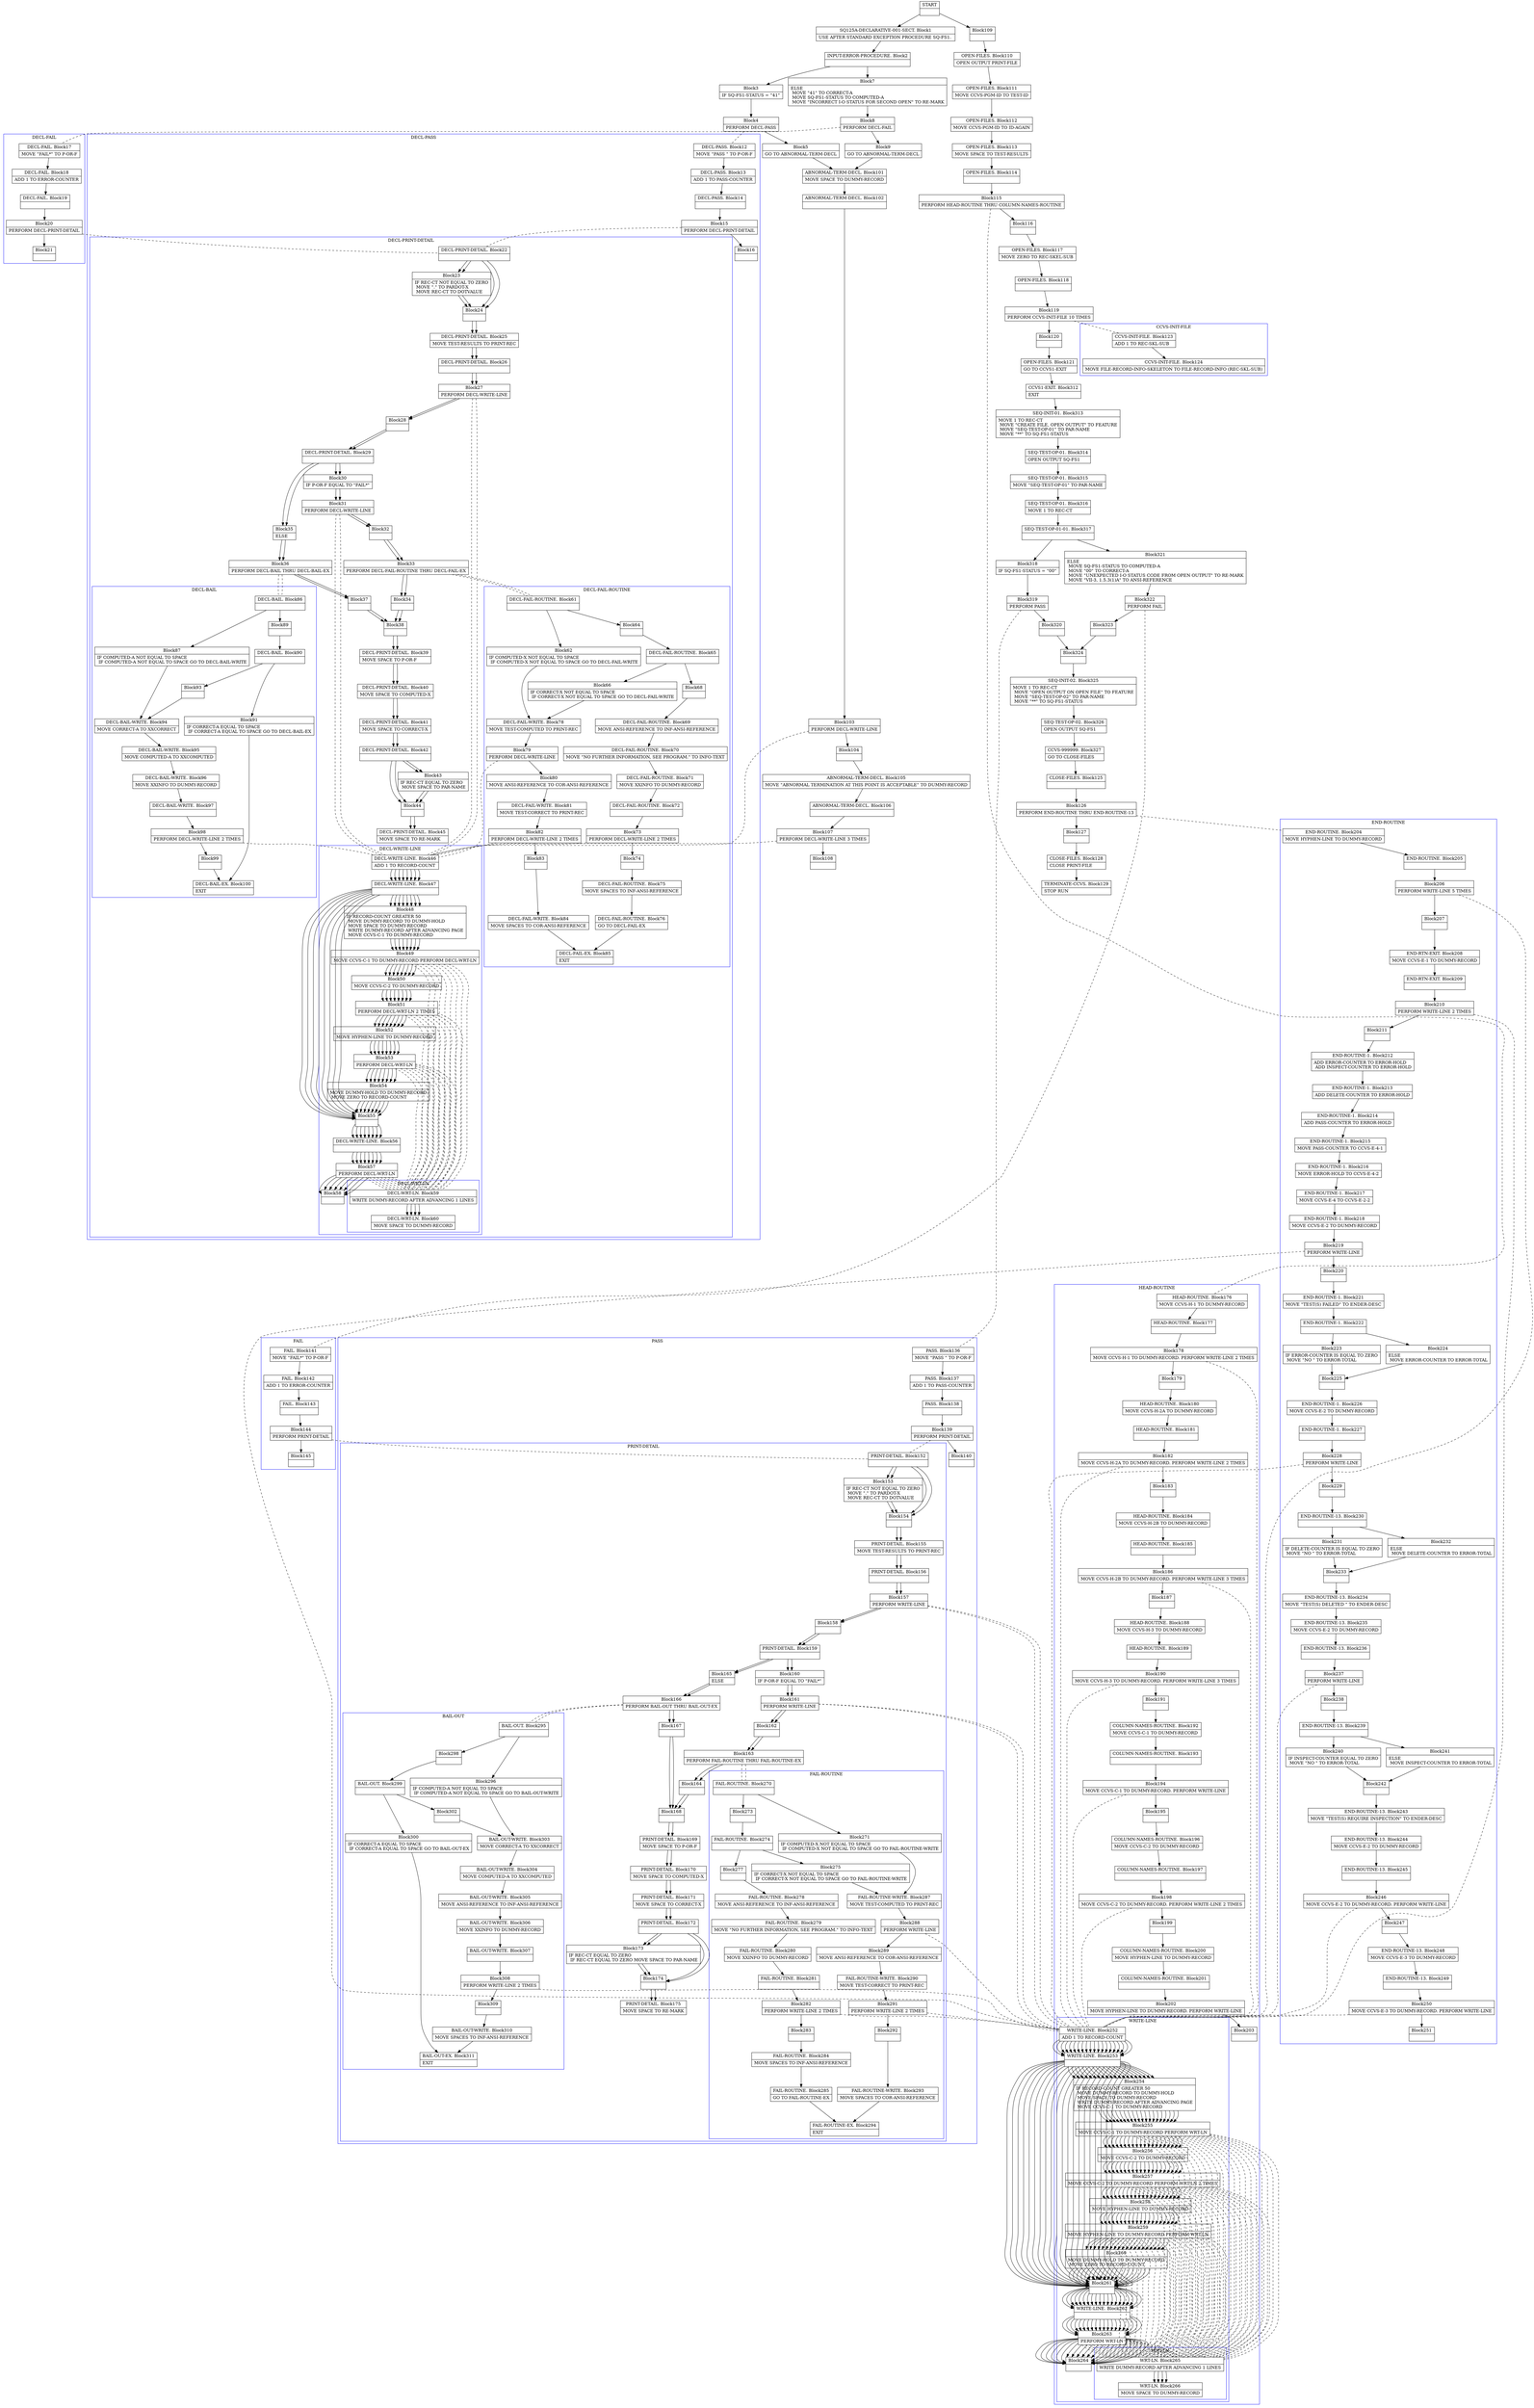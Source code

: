 digraph Cfg {
compound=true;
node [
shape = "record"
]

edge [
arrowtail = "empty"
]
Block0 [
label = "{START|}"
]
Block1 [
label = "{SQ125A-DECLARATIVE-001-SECT. Block1|    USE AFTER STANDARD EXCEPTION PROCEDURE SQ-FS1. \l}"
]
Block2 [
label = "{INPUT-ERROR-PROCEDURE. Block2|}"
]
Block3 [
label = "{Block3|    IF SQ-FS1-STATUS = \"41\"\l}"
]
Block4 [
label = "{Block4|            PERFORM DECL-PASS\l}"
]
subgraph cluster_1{
color = blue;
label = "DECL-PASS";
Block12 [
label = "{DECL-PASS. Block12|    MOVE   \"PASS \" TO P-OR-F\l}"
]
Block13 [
label = "{DECL-PASS. Block13|    ADD     1 TO PASS-COUNTER\l}"
]
Block14 [
label = "{DECL-PASS. Block14|}"
]
Block15 [
label = "{Block15|    PERFORM DECL-PRINT-DETAIL\l}"
]
subgraph cluster_3{
color = blue;
label = "DECL-PRINT-DETAIL";
Block22 [
label = "{DECL-PRINT-DETAIL. Block22|}"
]
Block23 [
label = "{Block23|    IF REC-CT NOT EQUAL TO ZERO\l            MOVE \".\" TO PARDOT-X\l            MOVE REC-CT TO DOTVALUE\l}"
]
Block24 [
label = "{Block24|}"
]
Block25 [
label = "{DECL-PRINT-DETAIL. Block25|    MOVE    TEST-RESULTS TO PRINT-REC\l}"
]
Block26 [
label = "{DECL-PRINT-DETAIL. Block26|}"
]
Block27 [
label = "{Block27|    PERFORM DECL-WRITE-LINE\l}"
]
subgraph cluster_5{
color = blue;
label = "DECL-WRITE-LINE";
Block46 [
label = "{DECL-WRITE-LINE. Block46|    ADD     1 TO RECORD-COUNT\l}"
]
Block47 [
label = "{DECL-WRITE-LINE. Block47|}"
]
Block48 [
label = "{Block48|    IF RECORD-COUNT GREATER 50\l        MOVE    DUMMY-RECORD TO DUMMY-HOLD\l        MOVE    SPACE TO DUMMY-RECORD\l        WRITE   DUMMY-RECORD AFTER ADVANCING PAGE\l        MOVE    CCVS-C-1 TO DUMMY-RECORD\l}"
]
Block49 [
label = "{Block49|        MOVE    CCVS-C-1 TO DUMMY-RECORD PERFORM DECL-WRT-LN\l}"
]
subgraph cluster_9{
color = blue;
label = "DECL-WRT-LN";
Block59 [
label = "{DECL-WRT-LN. Block59|    WRITE   DUMMY-RECORD AFTER ADVANCING 1 LINES\l}"
]
Block60 [
label = "{DECL-WRT-LN. Block60|    MOVE    SPACE TO DUMMY-RECORD\l}"
]
Block59 -> Block60

}
Block49 -> Block59 [style=dashed, arrowhead=none]

Block50 [
label = "{Block50|        MOVE    CCVS-C-2 TO DUMMY-RECORD\l}"
]
Block51 [
label = "{Block51|        PERFORM DECL-WRT-LN 2 TIMES\l}"
]
subgraph cluster_10{
color = blue;
label = "DECL-WRT-LN";
Block59 [
label = "{DECL-WRT-LN. Block59|    WRITE   DUMMY-RECORD AFTER ADVANCING 1 LINES\l}"
]
Block60 [
label = "{DECL-WRT-LN. Block60|    MOVE    SPACE TO DUMMY-RECORD\l}"
]
Block59 -> Block60

}
Block51 -> Block59 [style=dashed, arrowhead=none]

Block52 [
label = "{Block52|        MOVE    HYPHEN-LINE TO DUMMY-RECORD\l}"
]
Block53 [
label = "{Block53|        PERFORM DECL-WRT-LN\l}"
]
subgraph cluster_11{
color = blue;
label = "DECL-WRT-LN";
Block59 [
label = "{DECL-WRT-LN. Block59|    WRITE   DUMMY-RECORD AFTER ADVANCING 1 LINES\l}"
]
Block60 [
label = "{DECL-WRT-LN. Block60|    MOVE    SPACE TO DUMMY-RECORD\l}"
]
Block59 -> Block60

}
Block53 -> Block59 [style=dashed, arrowhead=none]

Block54 [
label = "{Block54|        MOVE    DUMMY-HOLD TO DUMMY-RECORD\l        MOVE    ZERO TO RECORD-COUNT\l}"
]
Block55 [
label = "{Block55|}"
]
Block56 [
label = "{DECL-WRITE-LINE. Block56|}"
]
Block57 [
label = "{Block57|    PERFORM DECL-WRT-LN\l}"
]
subgraph cluster_12{
color = blue;
label = "DECL-WRT-LN";
Block59 [
label = "{DECL-WRT-LN. Block59|    WRITE   DUMMY-RECORD AFTER ADVANCING 1 LINES\l}"
]
Block60 [
label = "{DECL-WRT-LN. Block60|    MOVE    SPACE TO DUMMY-RECORD\l}"
]
Block59 -> Block60

}
Block57 -> Block59 [style=dashed, arrowhead=none]

Block58 [
label = "{Block58|}"
]
Block46 -> Block47
Block47 -> Block48
Block47 -> Block55
Block48 -> Block49
Block49 -> Block50
Block50 -> Block51
Block51 -> Block52
Block52 -> Block53
Block53 -> Block54
Block54 -> Block55
Block55 -> Block56
Block56 -> Block57
Block57 -> Block58

}
Block27 -> Block46 [style=dashed, arrowhead=none]

Block28 [
label = "{Block28|}"
]
Block29 [
label = "{DECL-PRINT-DETAIL. Block29|}"
]
Block30 [
label = "{Block30|    IF P-OR-F EQUAL TO \"FAIL*\"\l}"
]
Block31 [
label = "{Block31|        PERFORM DECL-WRITE-LINE\l}"
]
subgraph cluster_6{
color = blue;
label = "DECL-WRITE-LINE";
Block46 [
label = "{DECL-WRITE-LINE. Block46|    ADD     1 TO RECORD-COUNT\l}"
]
Block47 [
label = "{DECL-WRITE-LINE. Block47|}"
]
Block48 [
label = "{Block48|    IF RECORD-COUNT GREATER 50\l        MOVE    DUMMY-RECORD TO DUMMY-HOLD\l        MOVE    SPACE TO DUMMY-RECORD\l        WRITE   DUMMY-RECORD AFTER ADVANCING PAGE\l        MOVE    CCVS-C-1 TO DUMMY-RECORD\l}"
]
Block49 [
label = "{Block49|        MOVE    CCVS-C-1 TO DUMMY-RECORD PERFORM DECL-WRT-LN\l}"
]
Block49 -> Block59 [style=dashed, arrowhead=none]

Block50 [
label = "{Block50|        MOVE    CCVS-C-2 TO DUMMY-RECORD\l}"
]
Block51 [
label = "{Block51|        PERFORM DECL-WRT-LN 2 TIMES\l}"
]
Block51 -> Block59 [style=dashed, arrowhead=none]

Block52 [
label = "{Block52|        MOVE    HYPHEN-LINE TO DUMMY-RECORD\l}"
]
Block53 [
label = "{Block53|        PERFORM DECL-WRT-LN\l}"
]
Block53 -> Block59 [style=dashed, arrowhead=none]

Block54 [
label = "{Block54|        MOVE    DUMMY-HOLD TO DUMMY-RECORD\l        MOVE    ZERO TO RECORD-COUNT\l}"
]
Block55 [
label = "{Block55|}"
]
Block56 [
label = "{DECL-WRITE-LINE. Block56|}"
]
Block57 [
label = "{Block57|    PERFORM DECL-WRT-LN\l}"
]
Block57 -> Block59 [style=dashed, arrowhead=none]

Block58 [
label = "{Block58|}"
]
Block46 -> Block47
Block47 -> Block48
Block47 -> Block55
Block48 -> Block49
Block49 -> Block50
Block50 -> Block51
Block51 -> Block52
Block52 -> Block53
Block53 -> Block54
Block54 -> Block55
Block55 -> Block56
Block56 -> Block57
Block57 -> Block58

}
Block31 -> Block46 [style=dashed, arrowhead=none]

Block32 [
label = "{Block32|}"
]
Block33 [
label = "{Block33|        PERFORM DECL-FAIL-ROUTINE THRU DECL-FAIL-EX\l}"
]
subgraph cluster_7{
color = blue;
label = "DECL-FAIL-ROUTINE";
Block61 [
label = "{DECL-FAIL-ROUTINE. Block61|}"
]
Block62 [
label = "{Block62|    IF COMPUTED-X NOT EQUAL TO SPACE\l    IF COMPUTED-X NOT EQUAL TO SPACE GO TO DECL-FAIL-WRITE\l}"
]
Block78 [
label = "{DECL-FAIL-WRITE. Block78|    MOVE    TEST-COMPUTED TO PRINT-REC\l}"
]
Block79 [
label = "{Block79|    PERFORM DECL-WRITE-LINE\l}"
]
subgraph cluster_14{
color = blue;
label = "DECL-WRITE-LINE";
Block46 [
label = "{DECL-WRITE-LINE. Block46|    ADD     1 TO RECORD-COUNT\l}"
]
Block47 [
label = "{DECL-WRITE-LINE. Block47|}"
]
Block48 [
label = "{Block48|    IF RECORD-COUNT GREATER 50\l        MOVE    DUMMY-RECORD TO DUMMY-HOLD\l        MOVE    SPACE TO DUMMY-RECORD\l        WRITE   DUMMY-RECORD AFTER ADVANCING PAGE\l        MOVE    CCVS-C-1 TO DUMMY-RECORD\l}"
]
Block49 [
label = "{Block49|        MOVE    CCVS-C-1 TO DUMMY-RECORD PERFORM DECL-WRT-LN\l}"
]
Block49 -> Block59 [style=dashed, arrowhead=none]

Block50 [
label = "{Block50|        MOVE    CCVS-C-2 TO DUMMY-RECORD\l}"
]
Block51 [
label = "{Block51|        PERFORM DECL-WRT-LN 2 TIMES\l}"
]
Block51 -> Block59 [style=dashed, arrowhead=none]

Block52 [
label = "{Block52|        MOVE    HYPHEN-LINE TO DUMMY-RECORD\l}"
]
Block53 [
label = "{Block53|        PERFORM DECL-WRT-LN\l}"
]
Block53 -> Block59 [style=dashed, arrowhead=none]

Block54 [
label = "{Block54|        MOVE    DUMMY-HOLD TO DUMMY-RECORD\l        MOVE    ZERO TO RECORD-COUNT\l}"
]
Block55 [
label = "{Block55|}"
]
Block56 [
label = "{DECL-WRITE-LINE. Block56|}"
]
Block57 [
label = "{Block57|    PERFORM DECL-WRT-LN\l}"
]
Block57 -> Block59 [style=dashed, arrowhead=none]

Block58 [
label = "{Block58|}"
]
Block46 -> Block47
Block47 -> Block48
Block47 -> Block55
Block48 -> Block49
Block49 -> Block50
Block50 -> Block51
Block51 -> Block52
Block52 -> Block53
Block53 -> Block54
Block54 -> Block55
Block55 -> Block56
Block56 -> Block57
Block57 -> Block58

}
Block79 -> Block46 [style=dashed, arrowhead=none]

Block80 [
label = "{Block80|    MOVE    ANSI-REFERENCE TO COR-ANSI-REFERENCE\l}"
]
Block81 [
label = "{DECL-FAIL-WRITE. Block81|    MOVE    TEST-CORRECT TO PRINT-REC\l}"
]
Block82 [
label = "{Block82|    PERFORM DECL-WRITE-LINE 2 TIMES\l}"
]
subgraph cluster_15{
color = blue;
label = "DECL-WRITE-LINE";
Block46 [
label = "{DECL-WRITE-LINE. Block46|    ADD     1 TO RECORD-COUNT\l}"
]
Block47 [
label = "{DECL-WRITE-LINE. Block47|}"
]
Block48 [
label = "{Block48|    IF RECORD-COUNT GREATER 50\l        MOVE    DUMMY-RECORD TO DUMMY-HOLD\l        MOVE    SPACE TO DUMMY-RECORD\l        WRITE   DUMMY-RECORD AFTER ADVANCING PAGE\l        MOVE    CCVS-C-1 TO DUMMY-RECORD\l}"
]
Block49 [
label = "{Block49|        MOVE    CCVS-C-1 TO DUMMY-RECORD PERFORM DECL-WRT-LN\l}"
]
Block49 -> Block59 [style=dashed, arrowhead=none]

Block50 [
label = "{Block50|        MOVE    CCVS-C-2 TO DUMMY-RECORD\l}"
]
Block51 [
label = "{Block51|        PERFORM DECL-WRT-LN 2 TIMES\l}"
]
Block51 -> Block59 [style=dashed, arrowhead=none]

Block52 [
label = "{Block52|        MOVE    HYPHEN-LINE TO DUMMY-RECORD\l}"
]
Block53 [
label = "{Block53|        PERFORM DECL-WRT-LN\l}"
]
Block53 -> Block59 [style=dashed, arrowhead=none]

Block54 [
label = "{Block54|        MOVE    DUMMY-HOLD TO DUMMY-RECORD\l        MOVE    ZERO TO RECORD-COUNT\l}"
]
Block55 [
label = "{Block55|}"
]
Block56 [
label = "{DECL-WRITE-LINE. Block56|}"
]
Block57 [
label = "{Block57|    PERFORM DECL-WRT-LN\l}"
]
Block57 -> Block59 [style=dashed, arrowhead=none]

Block58 [
label = "{Block58|}"
]
Block46 -> Block47
Block47 -> Block48
Block47 -> Block55
Block48 -> Block49
Block49 -> Block50
Block50 -> Block51
Block51 -> Block52
Block52 -> Block53
Block53 -> Block54
Block54 -> Block55
Block55 -> Block56
Block56 -> Block57
Block57 -> Block58

}
Block82 -> Block46 [style=dashed, arrowhead=none]

Block83 [
label = "{Block83|}"
]
Block84 [
label = "{DECL-FAIL-WRITE. Block84|    MOVE    SPACES TO COR-ANSI-REFERENCE\l}"
]
Block85 [
label = "{DECL-FAIL-EX. Block85|    EXIT\l}"
]
Block64 [
label = "{Block64|}"
]
Block65 [
label = "{DECL-FAIL-ROUTINE. Block65|}"
]
Block66 [
label = "{Block66|    IF CORRECT-X NOT EQUAL TO SPACE\l    IF CORRECT-X NOT EQUAL TO SPACE GO TO DECL-FAIL-WRITE\l}"
]
Block68 [
label = "{Block68|}"
]
Block69 [
label = "{DECL-FAIL-ROUTINE. Block69|    MOVE    ANSI-REFERENCE TO INF-ANSI-REFERENCE\l}"
]
Block70 [
label = "{DECL-FAIL-ROUTINE. Block70|    MOVE   \"NO FURTHER INFORMATION, SEE PROGRAM.\" TO INFO-TEXT\l}"
]
Block71 [
label = "{DECL-FAIL-ROUTINE. Block71|    MOVE    XXINFO TO DUMMY-RECORD\l}"
]
Block72 [
label = "{DECL-FAIL-ROUTINE. Block72|}"
]
Block73 [
label = "{Block73|    PERFORM DECL-WRITE-LINE 2 TIMES\l}"
]
subgraph cluster_13{
color = blue;
label = "DECL-WRITE-LINE";
Block46 [
label = "{DECL-WRITE-LINE. Block46|    ADD     1 TO RECORD-COUNT\l}"
]
Block47 [
label = "{DECL-WRITE-LINE. Block47|}"
]
Block48 [
label = "{Block48|    IF RECORD-COUNT GREATER 50\l        MOVE    DUMMY-RECORD TO DUMMY-HOLD\l        MOVE    SPACE TO DUMMY-RECORD\l        WRITE   DUMMY-RECORD AFTER ADVANCING PAGE\l        MOVE    CCVS-C-1 TO DUMMY-RECORD\l}"
]
Block49 [
label = "{Block49|        MOVE    CCVS-C-1 TO DUMMY-RECORD PERFORM DECL-WRT-LN\l}"
]
Block49 -> Block59 [style=dashed, arrowhead=none]

Block50 [
label = "{Block50|        MOVE    CCVS-C-2 TO DUMMY-RECORD\l}"
]
Block51 [
label = "{Block51|        PERFORM DECL-WRT-LN 2 TIMES\l}"
]
Block51 -> Block59 [style=dashed, arrowhead=none]

Block52 [
label = "{Block52|        MOVE    HYPHEN-LINE TO DUMMY-RECORD\l}"
]
Block53 [
label = "{Block53|        PERFORM DECL-WRT-LN\l}"
]
Block53 -> Block59 [style=dashed, arrowhead=none]

Block54 [
label = "{Block54|        MOVE    DUMMY-HOLD TO DUMMY-RECORD\l        MOVE    ZERO TO RECORD-COUNT\l}"
]
Block55 [
label = "{Block55|}"
]
Block56 [
label = "{DECL-WRITE-LINE. Block56|}"
]
Block57 [
label = "{Block57|    PERFORM DECL-WRT-LN\l}"
]
Block57 -> Block59 [style=dashed, arrowhead=none]

Block58 [
label = "{Block58|}"
]
Block46 -> Block47
Block47 -> Block48
Block47 -> Block55
Block48 -> Block49
Block49 -> Block50
Block50 -> Block51
Block51 -> Block52
Block52 -> Block53
Block53 -> Block54
Block54 -> Block55
Block55 -> Block56
Block56 -> Block57
Block57 -> Block58

}
Block73 -> Block46 [style=dashed, arrowhead=none]

Block74 [
label = "{Block74|}"
]
Block75 [
label = "{DECL-FAIL-ROUTINE. Block75|    MOVE    SPACES TO INF-ANSI-REFERENCE\l}"
]
Block76 [
label = "{DECL-FAIL-ROUTINE. Block76|    GO TO   DECL-FAIL-EX\l}"
]
Block61 -> Block62
Block61 -> Block64
Block62 -> Block78
Block78 -> Block79
Block79 -> Block80
Block80 -> Block81
Block81 -> Block82
Block82 -> Block83
Block83 -> Block84
Block84 -> Block85
Block64 -> Block65
Block65 -> Block66
Block65 -> Block68
Block66 -> Block78
Block68 -> Block69
Block69 -> Block70
Block70 -> Block71
Block71 -> Block72
Block72 -> Block73
Block73 -> Block74
Block74 -> Block75
Block75 -> Block76
Block76 -> Block85

}
Block33 -> Block61 [style=dashed, arrowhead=none]

Block34 [
label = "{Block34|}"
]
Block38 [
label = "{Block38|}"
]
Block39 [
label = "{DECL-PRINT-DETAIL. Block39|    MOVE    SPACE TO P-OR-F\l}"
]
Block40 [
label = "{DECL-PRINT-DETAIL. Block40|    MOVE    SPACE TO COMPUTED-X\l}"
]
Block41 [
label = "{DECL-PRINT-DETAIL. Block41|    MOVE    SPACE TO CORRECT-X\l}"
]
Block42 [
label = "{DECL-PRINT-DETAIL. Block42|}"
]
Block43 [
label = "{Block43|    IF REC-CT EQUAL TO ZERO\l        MOVE    SPACE TO PAR-NAME\l}"
]
Block44 [
label = "{Block44|}"
]
Block45 [
label = "{DECL-PRINT-DETAIL. Block45|    MOVE    SPACE TO RE-MARK\l}"
]
Block35 [
label = "{Block35|    ELSE\l}"
]
Block36 [
label = "{Block36|        PERFORM DECL-BAIL THRU DECL-BAIL-EX\l}"
]
subgraph cluster_8{
color = blue;
label = "DECL-BAIL";
Block86 [
label = "{DECL-BAIL. Block86|}"
]
Block87 [
label = "{Block87|    IF COMPUTED-A NOT EQUAL TO SPACE\l    IF COMPUTED-A NOT EQUAL TO SPACE GO TO DECL-BAIL-WRITE\l}"
]
Block94 [
label = "{DECL-BAIL-WRITE. Block94|    MOVE    CORRECT-A TO XXCORRECT\l}"
]
Block95 [
label = "{DECL-BAIL-WRITE. Block95|    MOVE    COMPUTED-A TO XXCOMPUTED\l}"
]
Block96 [
label = "{DECL-BAIL-WRITE. Block96|    MOVE    XXINFO TO DUMMY-RECORD\l}"
]
Block97 [
label = "{DECL-BAIL-WRITE. Block97|}"
]
Block98 [
label = "{Block98|    PERFORM DECL-WRITE-LINE 2 TIMES\l}"
]
subgraph cluster_16{
color = blue;
label = "DECL-WRITE-LINE";
Block46 [
label = "{DECL-WRITE-LINE. Block46|    ADD     1 TO RECORD-COUNT\l}"
]
Block47 [
label = "{DECL-WRITE-LINE. Block47|}"
]
Block48 [
label = "{Block48|    IF RECORD-COUNT GREATER 50\l        MOVE    DUMMY-RECORD TO DUMMY-HOLD\l        MOVE    SPACE TO DUMMY-RECORD\l        WRITE   DUMMY-RECORD AFTER ADVANCING PAGE\l        MOVE    CCVS-C-1 TO DUMMY-RECORD\l}"
]
Block49 [
label = "{Block49|        MOVE    CCVS-C-1 TO DUMMY-RECORD PERFORM DECL-WRT-LN\l}"
]
Block49 -> Block59 [style=dashed, arrowhead=none]

Block50 [
label = "{Block50|        MOVE    CCVS-C-2 TO DUMMY-RECORD\l}"
]
Block51 [
label = "{Block51|        PERFORM DECL-WRT-LN 2 TIMES\l}"
]
Block51 -> Block59 [style=dashed, arrowhead=none]

Block52 [
label = "{Block52|        MOVE    HYPHEN-LINE TO DUMMY-RECORD\l}"
]
Block53 [
label = "{Block53|        PERFORM DECL-WRT-LN\l}"
]
Block53 -> Block59 [style=dashed, arrowhead=none]

Block54 [
label = "{Block54|        MOVE    DUMMY-HOLD TO DUMMY-RECORD\l        MOVE    ZERO TO RECORD-COUNT\l}"
]
Block55 [
label = "{Block55|}"
]
Block56 [
label = "{DECL-WRITE-LINE. Block56|}"
]
Block57 [
label = "{Block57|    PERFORM DECL-WRT-LN\l}"
]
Block57 -> Block59 [style=dashed, arrowhead=none]

Block58 [
label = "{Block58|}"
]
Block46 -> Block47
Block47 -> Block48
Block47 -> Block55
Block48 -> Block49
Block49 -> Block50
Block50 -> Block51
Block51 -> Block52
Block52 -> Block53
Block53 -> Block54
Block54 -> Block55
Block55 -> Block56
Block56 -> Block57
Block57 -> Block58

}
Block98 -> Block46 [style=dashed, arrowhead=none]

Block99 [
label = "{Block99|}"
]
Block100 [
label = "{DECL-BAIL-EX. Block100|    EXIT\l}"
]
Block89 [
label = "{Block89|}"
]
Block90 [
label = "{DECL-BAIL. Block90|}"
]
Block91 [
label = "{Block91|    IF CORRECT-A EQUAL TO SPACE\l    IF CORRECT-A EQUAL TO SPACE GO TO DECL-BAIL-EX\l}"
]
Block93 [
label = "{Block93|}"
]
Block86 -> Block87
Block86 -> Block89
Block87 -> Block94
Block94 -> Block95
Block95 -> Block96
Block96 -> Block97
Block97 -> Block98
Block98 -> Block99
Block99 -> Block100
Block89 -> Block90
Block90 -> Block91
Block90 -> Block93
Block91 -> Block100
Block93 -> Block94

}
Block36 -> Block86 [style=dashed, arrowhead=none]

Block37 [
label = "{Block37|}"
]
Block22 -> Block23
Block22 -> Block24
Block23 -> Block24
Block24 -> Block25
Block25 -> Block26
Block26 -> Block27
Block27 -> Block28
Block28 -> Block29
Block29 -> Block30
Block29 -> Block35
Block30 -> Block31
Block31 -> Block32
Block32 -> Block33
Block33 -> Block34
Block34 -> Block38
Block38 -> Block39
Block39 -> Block40
Block40 -> Block41
Block41 -> Block42
Block42 -> Block43
Block42 -> Block44
Block43 -> Block44
Block44 -> Block45
Block35 -> Block36
Block36 -> Block37
Block37 -> Block38

}
Block15 -> Block22 [style=dashed, arrowhead=none]

Block16 [
label = "{Block16|}"
]
Block12 -> Block13
Block13 -> Block14
Block14 -> Block15
Block15 -> Block16

}
Block4 -> Block12 [style=dashed, arrowhead=none]

Block5 [
label = "{Block5|            GO TO ABNORMAL-TERM-DECL\l}"
]
Block101 [
label = "{ABNORMAL-TERM-DECL. Block101|    MOVE SPACE TO DUMMY-RECORD\l}"
]
Block102 [
label = "{ABNORMAL-TERM-DECL. Block102|}"
]
Block103 [
label = "{Block103|    PERFORM DECL-WRITE-LINE\l}"
]
subgraph cluster_17{
color = blue;
label = "DECL-WRITE-LINE";
Block46 [
label = "{DECL-WRITE-LINE. Block46|    ADD     1 TO RECORD-COUNT\l}"
]
Block47 [
label = "{DECL-WRITE-LINE. Block47|}"
]
Block48 [
label = "{Block48|    IF RECORD-COUNT GREATER 50\l        MOVE    DUMMY-RECORD TO DUMMY-HOLD\l        MOVE    SPACE TO DUMMY-RECORD\l        WRITE   DUMMY-RECORD AFTER ADVANCING PAGE\l        MOVE    CCVS-C-1 TO DUMMY-RECORD\l}"
]
Block49 [
label = "{Block49|        MOVE    CCVS-C-1 TO DUMMY-RECORD PERFORM DECL-WRT-LN\l}"
]
Block49 -> Block59 [style=dashed, arrowhead=none]

Block50 [
label = "{Block50|        MOVE    CCVS-C-2 TO DUMMY-RECORD\l}"
]
Block51 [
label = "{Block51|        PERFORM DECL-WRT-LN 2 TIMES\l}"
]
Block51 -> Block59 [style=dashed, arrowhead=none]

Block52 [
label = "{Block52|        MOVE    HYPHEN-LINE TO DUMMY-RECORD\l}"
]
Block53 [
label = "{Block53|        PERFORM DECL-WRT-LN\l}"
]
Block53 -> Block59 [style=dashed, arrowhead=none]

Block54 [
label = "{Block54|        MOVE    DUMMY-HOLD TO DUMMY-RECORD\l        MOVE    ZERO TO RECORD-COUNT\l}"
]
Block55 [
label = "{Block55|}"
]
Block56 [
label = "{DECL-WRITE-LINE. Block56|}"
]
Block57 [
label = "{Block57|    PERFORM DECL-WRT-LN\l}"
]
Block57 -> Block59 [style=dashed, arrowhead=none]

Block58 [
label = "{Block58|}"
]
Block46 -> Block47
Block47 -> Block48
Block47 -> Block55
Block48 -> Block49
Block49 -> Block50
Block50 -> Block51
Block51 -> Block52
Block52 -> Block53
Block53 -> Block54
Block54 -> Block55
Block55 -> Block56
Block56 -> Block57
Block57 -> Block58

}
Block103 -> Block46 [style=dashed, arrowhead=none]

Block104 [
label = "{Block104|}"
]
Block105 [
label = "{ABNORMAL-TERM-DECL. Block105|    MOVE \"ABNORMAL TERMINATION AT THIS POINT IS ACCEPTABLE\"              TO DUMMY-RECORD\l}"
]
Block106 [
label = "{ABNORMAL-TERM-DECL. Block106|}"
]
Block107 [
label = "{Block107|    PERFORM DECL-WRITE-LINE 3 TIMES\l}"
]
subgraph cluster_18{
color = blue;
label = "DECL-WRITE-LINE";
Block46 [
label = "{DECL-WRITE-LINE. Block46|    ADD     1 TO RECORD-COUNT\l}"
]
Block47 [
label = "{DECL-WRITE-LINE. Block47|}"
]
Block48 [
label = "{Block48|    IF RECORD-COUNT GREATER 50\l        MOVE    DUMMY-RECORD TO DUMMY-HOLD\l        MOVE    SPACE TO DUMMY-RECORD\l        WRITE   DUMMY-RECORD AFTER ADVANCING PAGE\l        MOVE    CCVS-C-1 TO DUMMY-RECORD\l}"
]
Block49 [
label = "{Block49|        MOVE    CCVS-C-1 TO DUMMY-RECORD PERFORM DECL-WRT-LN\l}"
]
Block49 -> Block59 [style=dashed, arrowhead=none]

Block50 [
label = "{Block50|        MOVE    CCVS-C-2 TO DUMMY-RECORD\l}"
]
Block51 [
label = "{Block51|        PERFORM DECL-WRT-LN 2 TIMES\l}"
]
Block51 -> Block59 [style=dashed, arrowhead=none]

Block52 [
label = "{Block52|        MOVE    HYPHEN-LINE TO DUMMY-RECORD\l}"
]
Block53 [
label = "{Block53|        PERFORM DECL-WRT-LN\l}"
]
Block53 -> Block59 [style=dashed, arrowhead=none]

Block54 [
label = "{Block54|        MOVE    DUMMY-HOLD TO DUMMY-RECORD\l        MOVE    ZERO TO RECORD-COUNT\l}"
]
Block55 [
label = "{Block55|}"
]
Block56 [
label = "{DECL-WRITE-LINE. Block56|}"
]
Block57 [
label = "{Block57|    PERFORM DECL-WRT-LN\l}"
]
Block57 -> Block59 [style=dashed, arrowhead=none]

Block58 [
label = "{Block58|}"
]
Block46 -> Block47
Block47 -> Block48
Block47 -> Block55
Block48 -> Block49
Block49 -> Block50
Block50 -> Block51
Block51 -> Block52
Block52 -> Block53
Block53 -> Block54
Block54 -> Block55
Block55 -> Block56
Block56 -> Block57
Block57 -> Block58

}
Block107 -> Block46 [style=dashed, arrowhead=none]

Block108 [
label = "{Block108|}"
]
Block7 [
label = "{Block7|    ELSE\l            MOVE \"41\" TO CORRECT-A\l            MOVE SQ-FS1-STATUS TO COMPUTED-A\l            MOVE \"INCORRECT I-O STATUS FOR SECOND OPEN\"                      TO RE-MARK\l}"
]
Block8 [
label = "{Block8|            PERFORM DECL-FAIL\l}"
]
subgraph cluster_2{
color = blue;
label = "DECL-FAIL";
Block17 [
label = "{DECL-FAIL. Block17|    MOVE   \"FAIL*\" TO P-OR-F\l}"
]
Block18 [
label = "{DECL-FAIL. Block18|    ADD     1 TO ERROR-COUNTER\l}"
]
Block19 [
label = "{DECL-FAIL. Block19|}"
]
Block20 [
label = "{Block20|    PERFORM DECL-PRINT-DETAIL\l}"
]
subgraph cluster_4{
color = blue;
label = "DECL-PRINT-DETAIL";
Block22 [
label = "{DECL-PRINT-DETAIL. Block22|}"
]
Block23 [
label = "{Block23|    IF REC-CT NOT EQUAL TO ZERO\l            MOVE \".\" TO PARDOT-X\l            MOVE REC-CT TO DOTVALUE\l}"
]
Block24 [
label = "{Block24|}"
]
Block25 [
label = "{DECL-PRINT-DETAIL. Block25|    MOVE    TEST-RESULTS TO PRINT-REC\l}"
]
Block26 [
label = "{DECL-PRINT-DETAIL. Block26|}"
]
Block27 [
label = "{Block27|    PERFORM DECL-WRITE-LINE\l}"
]
Block27 -> Block46 [style=dashed, arrowhead=none]

Block28 [
label = "{Block28|}"
]
Block29 [
label = "{DECL-PRINT-DETAIL. Block29|}"
]
Block30 [
label = "{Block30|    IF P-OR-F EQUAL TO \"FAIL*\"\l}"
]
Block31 [
label = "{Block31|        PERFORM DECL-WRITE-LINE\l}"
]
Block31 -> Block46 [style=dashed, arrowhead=none]

Block32 [
label = "{Block32|}"
]
Block33 [
label = "{Block33|        PERFORM DECL-FAIL-ROUTINE THRU DECL-FAIL-EX\l}"
]
Block33 -> Block61 [style=dashed, arrowhead=none]

Block34 [
label = "{Block34|}"
]
Block38 [
label = "{Block38|}"
]
Block39 [
label = "{DECL-PRINT-DETAIL. Block39|    MOVE    SPACE TO P-OR-F\l}"
]
Block40 [
label = "{DECL-PRINT-DETAIL. Block40|    MOVE    SPACE TO COMPUTED-X\l}"
]
Block41 [
label = "{DECL-PRINT-DETAIL. Block41|    MOVE    SPACE TO CORRECT-X\l}"
]
Block42 [
label = "{DECL-PRINT-DETAIL. Block42|}"
]
Block43 [
label = "{Block43|    IF REC-CT EQUAL TO ZERO\l        MOVE    SPACE TO PAR-NAME\l}"
]
Block44 [
label = "{Block44|}"
]
Block45 [
label = "{DECL-PRINT-DETAIL. Block45|    MOVE    SPACE TO RE-MARK\l}"
]
Block35 [
label = "{Block35|    ELSE\l}"
]
Block36 [
label = "{Block36|        PERFORM DECL-BAIL THRU DECL-BAIL-EX\l}"
]
Block36 -> Block86 [style=dashed, arrowhead=none]

Block37 [
label = "{Block37|}"
]
Block22 -> Block23
Block22 -> Block24
Block23 -> Block24
Block24 -> Block25
Block25 -> Block26
Block26 -> Block27
Block27 -> Block28
Block28 -> Block29
Block29 -> Block30
Block29 -> Block35
Block30 -> Block31
Block31 -> Block32
Block32 -> Block33
Block33 -> Block34
Block34 -> Block38
Block38 -> Block39
Block39 -> Block40
Block40 -> Block41
Block41 -> Block42
Block42 -> Block43
Block42 -> Block44
Block43 -> Block44
Block44 -> Block45
Block35 -> Block36
Block36 -> Block37
Block37 -> Block38

}
Block20 -> Block22 [style=dashed, arrowhead=none]

Block21 [
label = "{Block21|}"
]
Block17 -> Block18
Block18 -> Block19
Block19 -> Block20
Block20 -> Block21

}
Block8 -> Block17 [style=dashed, arrowhead=none]

Block9 [
label = "{Block9|            GO TO ABNORMAL-TERM-DECL\l}"
]
Block109 [
label = "{Block109|}"
]
Block110 [
label = "{OPEN-FILES. Block110|    OPEN    OUTPUT PRINT-FILE\l}"
]
Block111 [
label = "{OPEN-FILES. Block111|    MOVE    CCVS-PGM-ID TO TEST-ID\l}"
]
Block112 [
label = "{OPEN-FILES. Block112|    MOVE    CCVS-PGM-ID TO ID-AGAIN\l}"
]
Block113 [
label = "{OPEN-FILES. Block113|    MOVE    SPACE TO TEST-RESULTS\l}"
]
Block114 [
label = "{OPEN-FILES. Block114|}"
]
Block115 [
label = "{Block115|    PERFORM HEAD-ROUTINE THRU COLUMN-NAMES-ROUTINE\l}"
]
subgraph cluster_19{
color = blue;
label = "HEAD-ROUTINE";
Block176 [
label = "{HEAD-ROUTINE. Block176|    MOVE CCVS-H-1  TO DUMMY-RECORD\l}"
]
Block177 [
label = "{HEAD-ROUTINE. Block177|}"
]
Block178 [
label = "{Block178|    MOVE CCVS-H-1  TO DUMMY-RECORD. PERFORM WRITE-LINE 2 TIMES\l}"
]
subgraph cluster_30{
color = blue;
label = "WRITE-LINE";
Block252 [
label = "{WRITE-LINE. Block252|    ADD     1 TO RECORD-COUNT\l}"
]
Block253 [
label = "{WRITE-LINE. Block253|}"
]
Block254 [
label = "{Block254|    IF RECORD-COUNT GREATER 50\l        MOVE  DUMMY-RECORD TO DUMMY-HOLD\l        MOVE  SPACE TO DUMMY-RECORD\l        WRITE DUMMY-RECORD AFTER ADVANCING PAGE\l        MOVE  CCVS-C-1 TO DUMMY-RECORD\l}"
]
Block255 [
label = "{Block255|        MOVE  CCVS-C-1 TO DUMMY-RECORD PERFORM WRT-LN\l}"
]
subgraph cluster_44{
color = blue;
label = "WRT-LN";
Block265 [
label = "{WRT-LN. Block265|    WRITE   DUMMY-RECORD AFTER ADVANCING 1 LINES\l}"
]
Block266 [
label = "{WRT-LN. Block266|    MOVE    SPACE TO DUMMY-RECORD\l}"
]
Block265 -> Block266

}
Block255 -> Block265 [style=dashed, arrowhead=none]

Block256 [
label = "{Block256|        MOVE  CCVS-C-2 TO DUMMY-RECORD\l}"
]
Block257 [
label = "{Block257|        MOVE  CCVS-C-2 TO DUMMY-RECORD PERFORM WRT-LN 2 TIMES\l}"
]
subgraph cluster_45{
color = blue;
label = "WRT-LN";
Block265 [
label = "{WRT-LN. Block265|    WRITE   DUMMY-RECORD AFTER ADVANCING 1 LINES\l}"
]
Block266 [
label = "{WRT-LN. Block266|    MOVE    SPACE TO DUMMY-RECORD\l}"
]
Block265 -> Block266

}
Block257 -> Block265 [style=dashed, arrowhead=none]

Block258 [
label = "{Block258|        MOVE  HYPHEN-LINE TO DUMMY-RECORD\l}"
]
Block259 [
label = "{Block259|        MOVE  HYPHEN-LINE TO DUMMY-RECORD PERFORM WRT-LN\l}"
]
subgraph cluster_46{
color = blue;
label = "WRT-LN";
Block265 [
label = "{WRT-LN. Block265|    WRITE   DUMMY-RECORD AFTER ADVANCING 1 LINES\l}"
]
Block266 [
label = "{WRT-LN. Block266|    MOVE    SPACE TO DUMMY-RECORD\l}"
]
Block265 -> Block266

}
Block259 -> Block265 [style=dashed, arrowhead=none]

Block260 [
label = "{Block260|        MOVE  DUMMY-HOLD TO DUMMY-RECORD\l        MOVE  ZERO TO RECORD-COUNT\l}"
]
Block261 [
label = "{Block261|}"
]
Block262 [
label = "{WRITE-LINE. Block262|}"
]
Block263 [
label = "{Block263|    PERFORM WRT-LN\l}"
]
subgraph cluster_47{
color = blue;
label = "WRT-LN";
Block265 [
label = "{WRT-LN. Block265|    WRITE   DUMMY-RECORD AFTER ADVANCING 1 LINES\l}"
]
Block266 [
label = "{WRT-LN. Block266|    MOVE    SPACE TO DUMMY-RECORD\l}"
]
Block265 -> Block266

}
Block263 -> Block265 [style=dashed, arrowhead=none]

Block264 [
label = "{Block264|}"
]
Block252 -> Block253
Block253 -> Block254
Block253 -> Block261
Block254 -> Block255
Block255 -> Block256
Block256 -> Block257
Block257 -> Block258
Block258 -> Block259
Block259 -> Block260
Block260 -> Block261
Block261 -> Block262
Block262 -> Block263
Block263 -> Block264

}
Block178 -> Block252 [style=dashed, arrowhead=none]

Block179 [
label = "{Block179|}"
]
Block180 [
label = "{HEAD-ROUTINE. Block180|    MOVE CCVS-H-2A TO DUMMY-RECORD\l}"
]
Block181 [
label = "{HEAD-ROUTINE. Block181|}"
]
Block182 [
label = "{Block182|    MOVE CCVS-H-2A TO DUMMY-RECORD. PERFORM WRITE-LINE 2 TIMES\l}"
]
subgraph cluster_31{
color = blue;
label = "WRITE-LINE";
Block252 [
label = "{WRITE-LINE. Block252|    ADD     1 TO RECORD-COUNT\l}"
]
Block253 [
label = "{WRITE-LINE. Block253|}"
]
Block254 [
label = "{Block254|    IF RECORD-COUNT GREATER 50\l        MOVE  DUMMY-RECORD TO DUMMY-HOLD\l        MOVE  SPACE TO DUMMY-RECORD\l        WRITE DUMMY-RECORD AFTER ADVANCING PAGE\l        MOVE  CCVS-C-1 TO DUMMY-RECORD\l}"
]
Block255 [
label = "{Block255|        MOVE  CCVS-C-1 TO DUMMY-RECORD PERFORM WRT-LN\l}"
]
Block255 -> Block265 [style=dashed, arrowhead=none]

Block256 [
label = "{Block256|        MOVE  CCVS-C-2 TO DUMMY-RECORD\l}"
]
Block257 [
label = "{Block257|        MOVE  CCVS-C-2 TO DUMMY-RECORD PERFORM WRT-LN 2 TIMES\l}"
]
Block257 -> Block265 [style=dashed, arrowhead=none]

Block258 [
label = "{Block258|        MOVE  HYPHEN-LINE TO DUMMY-RECORD\l}"
]
Block259 [
label = "{Block259|        MOVE  HYPHEN-LINE TO DUMMY-RECORD PERFORM WRT-LN\l}"
]
Block259 -> Block265 [style=dashed, arrowhead=none]

Block260 [
label = "{Block260|        MOVE  DUMMY-HOLD TO DUMMY-RECORD\l        MOVE  ZERO TO RECORD-COUNT\l}"
]
Block261 [
label = "{Block261|}"
]
Block262 [
label = "{WRITE-LINE. Block262|}"
]
Block263 [
label = "{Block263|    PERFORM WRT-LN\l}"
]
Block263 -> Block265 [style=dashed, arrowhead=none]

Block264 [
label = "{Block264|}"
]
Block252 -> Block253
Block253 -> Block254
Block253 -> Block261
Block254 -> Block255
Block255 -> Block256
Block256 -> Block257
Block257 -> Block258
Block258 -> Block259
Block259 -> Block260
Block260 -> Block261
Block261 -> Block262
Block262 -> Block263
Block263 -> Block264

}
Block182 -> Block252 [style=dashed, arrowhead=none]

Block183 [
label = "{Block183|}"
]
Block184 [
label = "{HEAD-ROUTINE. Block184|    MOVE CCVS-H-2B TO DUMMY-RECORD\l}"
]
Block185 [
label = "{HEAD-ROUTINE. Block185|}"
]
Block186 [
label = "{Block186|    MOVE CCVS-H-2B TO DUMMY-RECORD. PERFORM WRITE-LINE 3 TIMES\l}"
]
subgraph cluster_32{
color = blue;
label = "WRITE-LINE";
Block252 [
label = "{WRITE-LINE. Block252|    ADD     1 TO RECORD-COUNT\l}"
]
Block253 [
label = "{WRITE-LINE. Block253|}"
]
Block254 [
label = "{Block254|    IF RECORD-COUNT GREATER 50\l        MOVE  DUMMY-RECORD TO DUMMY-HOLD\l        MOVE  SPACE TO DUMMY-RECORD\l        WRITE DUMMY-RECORD AFTER ADVANCING PAGE\l        MOVE  CCVS-C-1 TO DUMMY-RECORD\l}"
]
Block255 [
label = "{Block255|        MOVE  CCVS-C-1 TO DUMMY-RECORD PERFORM WRT-LN\l}"
]
Block255 -> Block265 [style=dashed, arrowhead=none]

Block256 [
label = "{Block256|        MOVE  CCVS-C-2 TO DUMMY-RECORD\l}"
]
Block257 [
label = "{Block257|        MOVE  CCVS-C-2 TO DUMMY-RECORD PERFORM WRT-LN 2 TIMES\l}"
]
Block257 -> Block265 [style=dashed, arrowhead=none]

Block258 [
label = "{Block258|        MOVE  HYPHEN-LINE TO DUMMY-RECORD\l}"
]
Block259 [
label = "{Block259|        MOVE  HYPHEN-LINE TO DUMMY-RECORD PERFORM WRT-LN\l}"
]
Block259 -> Block265 [style=dashed, arrowhead=none]

Block260 [
label = "{Block260|        MOVE  DUMMY-HOLD TO DUMMY-RECORD\l        MOVE  ZERO TO RECORD-COUNT\l}"
]
Block261 [
label = "{Block261|}"
]
Block262 [
label = "{WRITE-LINE. Block262|}"
]
Block263 [
label = "{Block263|    PERFORM WRT-LN\l}"
]
Block263 -> Block265 [style=dashed, arrowhead=none]

Block264 [
label = "{Block264|}"
]
Block252 -> Block253
Block253 -> Block254
Block253 -> Block261
Block254 -> Block255
Block255 -> Block256
Block256 -> Block257
Block257 -> Block258
Block258 -> Block259
Block259 -> Block260
Block260 -> Block261
Block261 -> Block262
Block262 -> Block263
Block263 -> Block264

}
Block186 -> Block252 [style=dashed, arrowhead=none]

Block187 [
label = "{Block187|}"
]
Block188 [
label = "{HEAD-ROUTINE. Block188|    MOVE CCVS-H-3  TO DUMMY-RECORD\l}"
]
Block189 [
label = "{HEAD-ROUTINE. Block189|}"
]
Block190 [
label = "{Block190|    MOVE CCVS-H-3  TO DUMMY-RECORD. PERFORM WRITE-LINE 3 TIMES\l}"
]
subgraph cluster_33{
color = blue;
label = "WRITE-LINE";
Block252 [
label = "{WRITE-LINE. Block252|    ADD     1 TO RECORD-COUNT\l}"
]
Block253 [
label = "{WRITE-LINE. Block253|}"
]
Block254 [
label = "{Block254|    IF RECORD-COUNT GREATER 50\l        MOVE  DUMMY-RECORD TO DUMMY-HOLD\l        MOVE  SPACE TO DUMMY-RECORD\l        WRITE DUMMY-RECORD AFTER ADVANCING PAGE\l        MOVE  CCVS-C-1 TO DUMMY-RECORD\l}"
]
Block255 [
label = "{Block255|        MOVE  CCVS-C-1 TO DUMMY-RECORD PERFORM WRT-LN\l}"
]
Block255 -> Block265 [style=dashed, arrowhead=none]

Block256 [
label = "{Block256|        MOVE  CCVS-C-2 TO DUMMY-RECORD\l}"
]
Block257 [
label = "{Block257|        MOVE  CCVS-C-2 TO DUMMY-RECORD PERFORM WRT-LN 2 TIMES\l}"
]
Block257 -> Block265 [style=dashed, arrowhead=none]

Block258 [
label = "{Block258|        MOVE  HYPHEN-LINE TO DUMMY-RECORD\l}"
]
Block259 [
label = "{Block259|        MOVE  HYPHEN-LINE TO DUMMY-RECORD PERFORM WRT-LN\l}"
]
Block259 -> Block265 [style=dashed, arrowhead=none]

Block260 [
label = "{Block260|        MOVE  DUMMY-HOLD TO DUMMY-RECORD\l        MOVE  ZERO TO RECORD-COUNT\l}"
]
Block261 [
label = "{Block261|}"
]
Block262 [
label = "{WRITE-LINE. Block262|}"
]
Block263 [
label = "{Block263|    PERFORM WRT-LN\l}"
]
Block263 -> Block265 [style=dashed, arrowhead=none]

Block264 [
label = "{Block264|}"
]
Block252 -> Block253
Block253 -> Block254
Block253 -> Block261
Block254 -> Block255
Block255 -> Block256
Block256 -> Block257
Block257 -> Block258
Block258 -> Block259
Block259 -> Block260
Block260 -> Block261
Block261 -> Block262
Block262 -> Block263
Block263 -> Block264

}
Block190 -> Block252 [style=dashed, arrowhead=none]

Block191 [
label = "{Block191|}"
]
Block192 [
label = "{COLUMN-NAMES-ROUTINE. Block192|    MOVE CCVS-C-1 TO DUMMY-RECORD\l}"
]
Block193 [
label = "{COLUMN-NAMES-ROUTINE. Block193|}"
]
Block194 [
label = "{Block194|    MOVE CCVS-C-1 TO DUMMY-RECORD. PERFORM WRITE-LINE\l}"
]
subgraph cluster_34{
color = blue;
label = "WRITE-LINE";
Block252 [
label = "{WRITE-LINE. Block252|    ADD     1 TO RECORD-COUNT\l}"
]
Block253 [
label = "{WRITE-LINE. Block253|}"
]
Block254 [
label = "{Block254|    IF RECORD-COUNT GREATER 50\l        MOVE  DUMMY-RECORD TO DUMMY-HOLD\l        MOVE  SPACE TO DUMMY-RECORD\l        WRITE DUMMY-RECORD AFTER ADVANCING PAGE\l        MOVE  CCVS-C-1 TO DUMMY-RECORD\l}"
]
Block255 [
label = "{Block255|        MOVE  CCVS-C-1 TO DUMMY-RECORD PERFORM WRT-LN\l}"
]
Block255 -> Block265 [style=dashed, arrowhead=none]

Block256 [
label = "{Block256|        MOVE  CCVS-C-2 TO DUMMY-RECORD\l}"
]
Block257 [
label = "{Block257|        MOVE  CCVS-C-2 TO DUMMY-RECORD PERFORM WRT-LN 2 TIMES\l}"
]
Block257 -> Block265 [style=dashed, arrowhead=none]

Block258 [
label = "{Block258|        MOVE  HYPHEN-LINE TO DUMMY-RECORD\l}"
]
Block259 [
label = "{Block259|        MOVE  HYPHEN-LINE TO DUMMY-RECORD PERFORM WRT-LN\l}"
]
Block259 -> Block265 [style=dashed, arrowhead=none]

Block260 [
label = "{Block260|        MOVE  DUMMY-HOLD TO DUMMY-RECORD\l        MOVE  ZERO TO RECORD-COUNT\l}"
]
Block261 [
label = "{Block261|}"
]
Block262 [
label = "{WRITE-LINE. Block262|}"
]
Block263 [
label = "{Block263|    PERFORM WRT-LN\l}"
]
Block263 -> Block265 [style=dashed, arrowhead=none]

Block264 [
label = "{Block264|}"
]
Block252 -> Block253
Block253 -> Block254
Block253 -> Block261
Block254 -> Block255
Block255 -> Block256
Block256 -> Block257
Block257 -> Block258
Block258 -> Block259
Block259 -> Block260
Block260 -> Block261
Block261 -> Block262
Block262 -> Block263
Block263 -> Block264

}
Block194 -> Block252 [style=dashed, arrowhead=none]

Block195 [
label = "{Block195|}"
]
Block196 [
label = "{COLUMN-NAMES-ROUTINE. Block196|    MOVE CCVS-C-2 TO DUMMY-RECORD\l}"
]
Block197 [
label = "{COLUMN-NAMES-ROUTINE. Block197|}"
]
Block198 [
label = "{Block198|    MOVE CCVS-C-2 TO DUMMY-RECORD. PERFORM WRITE-LINE 2 TIMES\l}"
]
subgraph cluster_35{
color = blue;
label = "WRITE-LINE";
Block252 [
label = "{WRITE-LINE. Block252|    ADD     1 TO RECORD-COUNT\l}"
]
Block253 [
label = "{WRITE-LINE. Block253|}"
]
Block254 [
label = "{Block254|    IF RECORD-COUNT GREATER 50\l        MOVE  DUMMY-RECORD TO DUMMY-HOLD\l        MOVE  SPACE TO DUMMY-RECORD\l        WRITE DUMMY-RECORD AFTER ADVANCING PAGE\l        MOVE  CCVS-C-1 TO DUMMY-RECORD\l}"
]
Block255 [
label = "{Block255|        MOVE  CCVS-C-1 TO DUMMY-RECORD PERFORM WRT-LN\l}"
]
Block255 -> Block265 [style=dashed, arrowhead=none]

Block256 [
label = "{Block256|        MOVE  CCVS-C-2 TO DUMMY-RECORD\l}"
]
Block257 [
label = "{Block257|        MOVE  CCVS-C-2 TO DUMMY-RECORD PERFORM WRT-LN 2 TIMES\l}"
]
Block257 -> Block265 [style=dashed, arrowhead=none]

Block258 [
label = "{Block258|        MOVE  HYPHEN-LINE TO DUMMY-RECORD\l}"
]
Block259 [
label = "{Block259|        MOVE  HYPHEN-LINE TO DUMMY-RECORD PERFORM WRT-LN\l}"
]
Block259 -> Block265 [style=dashed, arrowhead=none]

Block260 [
label = "{Block260|        MOVE  DUMMY-HOLD TO DUMMY-RECORD\l        MOVE  ZERO TO RECORD-COUNT\l}"
]
Block261 [
label = "{Block261|}"
]
Block262 [
label = "{WRITE-LINE. Block262|}"
]
Block263 [
label = "{Block263|    PERFORM WRT-LN\l}"
]
Block263 -> Block265 [style=dashed, arrowhead=none]

Block264 [
label = "{Block264|}"
]
Block252 -> Block253
Block253 -> Block254
Block253 -> Block261
Block254 -> Block255
Block255 -> Block256
Block256 -> Block257
Block257 -> Block258
Block258 -> Block259
Block259 -> Block260
Block260 -> Block261
Block261 -> Block262
Block262 -> Block263
Block263 -> Block264

}
Block198 -> Block252 [style=dashed, arrowhead=none]

Block199 [
label = "{Block199|}"
]
Block200 [
label = "{COLUMN-NAMES-ROUTINE. Block200|    MOVE HYPHEN-LINE TO DUMMY-RECORD\l}"
]
Block201 [
label = "{COLUMN-NAMES-ROUTINE. Block201|}"
]
Block202 [
label = "{Block202|    MOVE HYPHEN-LINE TO DUMMY-RECORD. PERFORM WRITE-LINE\l}"
]
subgraph cluster_36{
color = blue;
label = "WRITE-LINE";
Block252 [
label = "{WRITE-LINE. Block252|    ADD     1 TO RECORD-COUNT\l}"
]
Block253 [
label = "{WRITE-LINE. Block253|}"
]
Block254 [
label = "{Block254|    IF RECORD-COUNT GREATER 50\l        MOVE  DUMMY-RECORD TO DUMMY-HOLD\l        MOVE  SPACE TO DUMMY-RECORD\l        WRITE DUMMY-RECORD AFTER ADVANCING PAGE\l        MOVE  CCVS-C-1 TO DUMMY-RECORD\l}"
]
Block255 [
label = "{Block255|        MOVE  CCVS-C-1 TO DUMMY-RECORD PERFORM WRT-LN\l}"
]
Block255 -> Block265 [style=dashed, arrowhead=none]

Block256 [
label = "{Block256|        MOVE  CCVS-C-2 TO DUMMY-RECORD\l}"
]
Block257 [
label = "{Block257|        MOVE  CCVS-C-2 TO DUMMY-RECORD PERFORM WRT-LN 2 TIMES\l}"
]
Block257 -> Block265 [style=dashed, arrowhead=none]

Block258 [
label = "{Block258|        MOVE  HYPHEN-LINE TO DUMMY-RECORD\l}"
]
Block259 [
label = "{Block259|        MOVE  HYPHEN-LINE TO DUMMY-RECORD PERFORM WRT-LN\l}"
]
Block259 -> Block265 [style=dashed, arrowhead=none]

Block260 [
label = "{Block260|        MOVE  DUMMY-HOLD TO DUMMY-RECORD\l        MOVE  ZERO TO RECORD-COUNT\l}"
]
Block261 [
label = "{Block261|}"
]
Block262 [
label = "{WRITE-LINE. Block262|}"
]
Block263 [
label = "{Block263|    PERFORM WRT-LN\l}"
]
Block263 -> Block265 [style=dashed, arrowhead=none]

Block264 [
label = "{Block264|}"
]
Block252 -> Block253
Block253 -> Block254
Block253 -> Block261
Block254 -> Block255
Block255 -> Block256
Block256 -> Block257
Block257 -> Block258
Block258 -> Block259
Block259 -> Block260
Block260 -> Block261
Block261 -> Block262
Block262 -> Block263
Block263 -> Block264

}
Block202 -> Block252 [style=dashed, arrowhead=none]

Block203 [
label = "{Block203|}"
]
Block176 -> Block177
Block177 -> Block178
Block178 -> Block179
Block179 -> Block180
Block180 -> Block181
Block181 -> Block182
Block182 -> Block183
Block183 -> Block184
Block184 -> Block185
Block185 -> Block186
Block186 -> Block187
Block187 -> Block188
Block188 -> Block189
Block189 -> Block190
Block190 -> Block191
Block191 -> Block192
Block192 -> Block193
Block193 -> Block194
Block194 -> Block195
Block195 -> Block196
Block196 -> Block197
Block197 -> Block198
Block198 -> Block199
Block199 -> Block200
Block200 -> Block201
Block201 -> Block202
Block202 -> Block203

}
Block115 -> Block176 [style=dashed, arrowhead=none]

Block116 [
label = "{Block116|}"
]
Block117 [
label = "{OPEN-FILES. Block117|    MOVE    ZERO TO REC-SKEL-SUB\l}"
]
Block118 [
label = "{OPEN-FILES. Block118|}"
]
Block119 [
label = "{Block119|    PERFORM CCVS-INIT-FILE 10 TIMES\l}"
]
subgraph cluster_20{
color = blue;
label = "CCVS-INIT-FILE";
Block123 [
label = "{CCVS-INIT-FILE. Block123|    ADD     1 TO REC-SKL-SUB\l}"
]
Block124 [
label = "{CCVS-INIT-FILE. Block124|    MOVE    FILE-RECORD-INFO-SKELETON TO                   FILE-RECORD-INFO (REC-SKL-SUB)\l}"
]
Block123 -> Block124

}
Block119 -> Block123 [style=dashed, arrowhead=none]

Block120 [
label = "{Block120|}"
]
Block121 [
label = "{OPEN-FILES. Block121|    GO TO CCVS1-EXIT\l}"
]
Block312 [
label = "{CCVS1-EXIT. Block312|    EXIT\l}"
]
Block313 [
label = "{SEQ-INIT-01. Block313|    MOVE    1 TO REC-CT\l    MOVE   \"CREATE FILE, OPEN OUTPUT\" TO FEATURE\l    MOVE   \"SEQ-TEST-OP-01\" TO PAR-NAME\l    MOVE   \"**\" TO SQ-FS1-STATUS\l}"
]
Block314 [
label = "{SEQ-TEST-OP-01. Block314|    OPEN    OUTPUT SQ-FS1\l}"
]
Block315 [
label = "{SEQ-TEST-OP-01. Block315|    MOVE   \"SEQ-TEST-OP-01\" TO PAR-NAME\l}"
]
Block316 [
label = "{SEQ-TEST-OP-01. Block316|    MOVE    1 TO REC-CT\l}"
]
Block317 [
label = "{SEQ-TEST-OP-01-01. Block317|}"
]
Block318 [
label = "{Block318|    IF  SQ-FS1-STATUS = \"00\"\l}"
]
Block319 [
label = "{Block319|        PERFORM PASS\l}"
]
subgraph cluster_53{
color = blue;
label = "PASS";
Block136 [
label = "{PASS. Block136|    MOVE   \"PASS \" TO P-OR-F\l}"
]
Block137 [
label = "{PASS. Block137|    ADD     1 TO PASS-COUNTER\l}"
]
Block138 [
label = "{PASS. Block138|}"
]
Block139 [
label = "{Block139|    PERFORM PRINT-DETAIL\l}"
]
subgraph cluster_23{
color = blue;
label = "PRINT-DETAIL";
Block152 [
label = "{PRINT-DETAIL. Block152|}"
]
Block153 [
label = "{Block153|    IF REC-CT NOT EQUAL TO ZERO\l        MOVE   \".\" TO PARDOT-X\l        MOVE    REC-CT TO DOTVALUE\l}"
]
Block154 [
label = "{Block154|}"
]
Block155 [
label = "{PRINT-DETAIL. Block155|    MOVE    TEST-RESULTS TO PRINT-REC\l}"
]
Block156 [
label = "{PRINT-DETAIL. Block156|}"
]
Block157 [
label = "{Block157|    PERFORM WRITE-LINE\l}"
]
subgraph cluster_26{
color = blue;
label = "WRITE-LINE";
Block252 [
label = "{WRITE-LINE. Block252|    ADD     1 TO RECORD-COUNT\l}"
]
Block253 [
label = "{WRITE-LINE. Block253|}"
]
Block254 [
label = "{Block254|    IF RECORD-COUNT GREATER 50\l        MOVE  DUMMY-RECORD TO DUMMY-HOLD\l        MOVE  SPACE TO DUMMY-RECORD\l        WRITE DUMMY-RECORD AFTER ADVANCING PAGE\l        MOVE  CCVS-C-1 TO DUMMY-RECORD\l}"
]
Block255 [
label = "{Block255|        MOVE  CCVS-C-1 TO DUMMY-RECORD PERFORM WRT-LN\l}"
]
Block255 -> Block265 [style=dashed, arrowhead=none]

Block256 [
label = "{Block256|        MOVE  CCVS-C-2 TO DUMMY-RECORD\l}"
]
Block257 [
label = "{Block257|        MOVE  CCVS-C-2 TO DUMMY-RECORD PERFORM WRT-LN 2 TIMES\l}"
]
Block257 -> Block265 [style=dashed, arrowhead=none]

Block258 [
label = "{Block258|        MOVE  HYPHEN-LINE TO DUMMY-RECORD\l}"
]
Block259 [
label = "{Block259|        MOVE  HYPHEN-LINE TO DUMMY-RECORD PERFORM WRT-LN\l}"
]
Block259 -> Block265 [style=dashed, arrowhead=none]

Block260 [
label = "{Block260|        MOVE  DUMMY-HOLD TO DUMMY-RECORD\l        MOVE  ZERO TO RECORD-COUNT\l}"
]
Block261 [
label = "{Block261|}"
]
Block262 [
label = "{WRITE-LINE. Block262|}"
]
Block263 [
label = "{Block263|    PERFORM WRT-LN\l}"
]
Block263 -> Block265 [style=dashed, arrowhead=none]

Block264 [
label = "{Block264|}"
]
Block252 -> Block253
Block253 -> Block254
Block253 -> Block261
Block254 -> Block255
Block255 -> Block256
Block256 -> Block257
Block257 -> Block258
Block258 -> Block259
Block259 -> Block260
Block260 -> Block261
Block261 -> Block262
Block262 -> Block263
Block263 -> Block264

}
Block157 -> Block252 [style=dashed, arrowhead=none]

Block158 [
label = "{Block158|}"
]
Block159 [
label = "{PRINT-DETAIL. Block159|}"
]
Block160 [
label = "{Block160|    IF P-OR-F EQUAL TO \"FAIL*\"\l}"
]
Block161 [
label = "{Block161|        PERFORM WRITE-LINE\l}"
]
subgraph cluster_27{
color = blue;
label = "WRITE-LINE";
Block252 [
label = "{WRITE-LINE. Block252|    ADD     1 TO RECORD-COUNT\l}"
]
Block253 [
label = "{WRITE-LINE. Block253|}"
]
Block254 [
label = "{Block254|    IF RECORD-COUNT GREATER 50\l        MOVE  DUMMY-RECORD TO DUMMY-HOLD\l        MOVE  SPACE TO DUMMY-RECORD\l        WRITE DUMMY-RECORD AFTER ADVANCING PAGE\l        MOVE  CCVS-C-1 TO DUMMY-RECORD\l}"
]
Block255 [
label = "{Block255|        MOVE  CCVS-C-1 TO DUMMY-RECORD PERFORM WRT-LN\l}"
]
Block255 -> Block265 [style=dashed, arrowhead=none]

Block256 [
label = "{Block256|        MOVE  CCVS-C-2 TO DUMMY-RECORD\l}"
]
Block257 [
label = "{Block257|        MOVE  CCVS-C-2 TO DUMMY-RECORD PERFORM WRT-LN 2 TIMES\l}"
]
Block257 -> Block265 [style=dashed, arrowhead=none]

Block258 [
label = "{Block258|        MOVE  HYPHEN-LINE TO DUMMY-RECORD\l}"
]
Block259 [
label = "{Block259|        MOVE  HYPHEN-LINE TO DUMMY-RECORD PERFORM WRT-LN\l}"
]
Block259 -> Block265 [style=dashed, arrowhead=none]

Block260 [
label = "{Block260|        MOVE  DUMMY-HOLD TO DUMMY-RECORD\l        MOVE  ZERO TO RECORD-COUNT\l}"
]
Block261 [
label = "{Block261|}"
]
Block262 [
label = "{WRITE-LINE. Block262|}"
]
Block263 [
label = "{Block263|    PERFORM WRT-LN\l}"
]
Block263 -> Block265 [style=dashed, arrowhead=none]

Block264 [
label = "{Block264|}"
]
Block252 -> Block253
Block253 -> Block254
Block253 -> Block261
Block254 -> Block255
Block255 -> Block256
Block256 -> Block257
Block257 -> Block258
Block258 -> Block259
Block259 -> Block260
Block260 -> Block261
Block261 -> Block262
Block262 -> Block263
Block263 -> Block264

}
Block161 -> Block252 [style=dashed, arrowhead=none]

Block162 [
label = "{Block162|}"
]
Block163 [
label = "{Block163|        PERFORM FAIL-ROUTINE THRU FAIL-ROUTINE-EX\l}"
]
subgraph cluster_28{
color = blue;
label = "FAIL-ROUTINE";
Block270 [
label = "{FAIL-ROUTINE. Block270|}"
]
Block271 [
label = "{Block271|    IF COMPUTED-X NOT EQUAL TO SPACE\l    IF COMPUTED-X NOT EQUAL TO SPACE GO TO FAIL-ROUTINE-WRITE\l}"
]
Block287 [
label = "{FAIL-ROUTINE-WRITE. Block287|    MOVE    TEST-COMPUTED  TO PRINT-REC\l}"
]
Block288 [
label = "{Block288|    PERFORM WRITE-LINE\l}"
]
subgraph cluster_50{
color = blue;
label = "WRITE-LINE";
Block252 [
label = "{WRITE-LINE. Block252|    ADD     1 TO RECORD-COUNT\l}"
]
Block253 [
label = "{WRITE-LINE. Block253|}"
]
Block254 [
label = "{Block254|    IF RECORD-COUNT GREATER 50\l        MOVE  DUMMY-RECORD TO DUMMY-HOLD\l        MOVE  SPACE TO DUMMY-RECORD\l        WRITE DUMMY-RECORD AFTER ADVANCING PAGE\l        MOVE  CCVS-C-1 TO DUMMY-RECORD\l}"
]
Block255 [
label = "{Block255|        MOVE  CCVS-C-1 TO DUMMY-RECORD PERFORM WRT-LN\l}"
]
Block255 -> Block265 [style=dashed, arrowhead=none]

Block256 [
label = "{Block256|        MOVE  CCVS-C-2 TO DUMMY-RECORD\l}"
]
Block257 [
label = "{Block257|        MOVE  CCVS-C-2 TO DUMMY-RECORD PERFORM WRT-LN 2 TIMES\l}"
]
Block257 -> Block265 [style=dashed, arrowhead=none]

Block258 [
label = "{Block258|        MOVE  HYPHEN-LINE TO DUMMY-RECORD\l}"
]
Block259 [
label = "{Block259|        MOVE  HYPHEN-LINE TO DUMMY-RECORD PERFORM WRT-LN\l}"
]
Block259 -> Block265 [style=dashed, arrowhead=none]

Block260 [
label = "{Block260|        MOVE  DUMMY-HOLD TO DUMMY-RECORD\l        MOVE  ZERO TO RECORD-COUNT\l}"
]
Block261 [
label = "{Block261|}"
]
Block262 [
label = "{WRITE-LINE. Block262|}"
]
Block263 [
label = "{Block263|    PERFORM WRT-LN\l}"
]
Block263 -> Block265 [style=dashed, arrowhead=none]

Block264 [
label = "{Block264|}"
]
Block252 -> Block253
Block253 -> Block254
Block253 -> Block261
Block254 -> Block255
Block255 -> Block256
Block256 -> Block257
Block257 -> Block258
Block258 -> Block259
Block259 -> Block260
Block260 -> Block261
Block261 -> Block262
Block262 -> Block263
Block263 -> Block264

}
Block288 -> Block252 [style=dashed, arrowhead=none]

Block289 [
label = "{Block289|    MOVE    ANSI-REFERENCE TO COR-ANSI-REFERENCE\l}"
]
Block290 [
label = "{FAIL-ROUTINE-WRITE. Block290|    MOVE    TEST-CORRECT   TO PRINT-REC\l}"
]
Block291 [
label = "{Block291|    PERFORM WRITE-LINE 2 TIMES\l}"
]
subgraph cluster_51{
color = blue;
label = "WRITE-LINE";
Block252 [
label = "{WRITE-LINE. Block252|    ADD     1 TO RECORD-COUNT\l}"
]
Block253 [
label = "{WRITE-LINE. Block253|}"
]
Block254 [
label = "{Block254|    IF RECORD-COUNT GREATER 50\l        MOVE  DUMMY-RECORD TO DUMMY-HOLD\l        MOVE  SPACE TO DUMMY-RECORD\l        WRITE DUMMY-RECORD AFTER ADVANCING PAGE\l        MOVE  CCVS-C-1 TO DUMMY-RECORD\l}"
]
Block255 [
label = "{Block255|        MOVE  CCVS-C-1 TO DUMMY-RECORD PERFORM WRT-LN\l}"
]
Block255 -> Block265 [style=dashed, arrowhead=none]

Block256 [
label = "{Block256|        MOVE  CCVS-C-2 TO DUMMY-RECORD\l}"
]
Block257 [
label = "{Block257|        MOVE  CCVS-C-2 TO DUMMY-RECORD PERFORM WRT-LN 2 TIMES\l}"
]
Block257 -> Block265 [style=dashed, arrowhead=none]

Block258 [
label = "{Block258|        MOVE  HYPHEN-LINE TO DUMMY-RECORD\l}"
]
Block259 [
label = "{Block259|        MOVE  HYPHEN-LINE TO DUMMY-RECORD PERFORM WRT-LN\l}"
]
Block259 -> Block265 [style=dashed, arrowhead=none]

Block260 [
label = "{Block260|        MOVE  DUMMY-HOLD TO DUMMY-RECORD\l        MOVE  ZERO TO RECORD-COUNT\l}"
]
Block261 [
label = "{Block261|}"
]
Block262 [
label = "{WRITE-LINE. Block262|}"
]
Block263 [
label = "{Block263|    PERFORM WRT-LN\l}"
]
Block263 -> Block265 [style=dashed, arrowhead=none]

Block264 [
label = "{Block264|}"
]
Block252 -> Block253
Block253 -> Block254
Block253 -> Block261
Block254 -> Block255
Block255 -> Block256
Block256 -> Block257
Block257 -> Block258
Block258 -> Block259
Block259 -> Block260
Block260 -> Block261
Block261 -> Block262
Block262 -> Block263
Block263 -> Block264

}
Block291 -> Block252 [style=dashed, arrowhead=none]

Block292 [
label = "{Block292|}"
]
Block293 [
label = "{FAIL-ROUTINE-WRITE. Block293|    MOVE    SPACES         TO COR-ANSI-REFERENCE\l}"
]
Block294 [
label = "{FAIL-ROUTINE-EX. Block294|    EXIT\l}"
]
Block273 [
label = "{Block273|}"
]
Block274 [
label = "{FAIL-ROUTINE. Block274|}"
]
Block275 [
label = "{Block275|    IF CORRECT-X NOT EQUAL TO SPACE\l    IF CORRECT-X NOT EQUAL TO SPACE GO TO FAIL-ROUTINE-WRITE\l}"
]
Block277 [
label = "{Block277|}"
]
Block278 [
label = "{FAIL-ROUTINE. Block278|    MOVE    ANSI-REFERENCE TO INF-ANSI-REFERENCE\l}"
]
Block279 [
label = "{FAIL-ROUTINE. Block279|    MOVE   \"NO FURTHER INFORMATION, SEE PROGRAM.\" TO INFO-TEXT\l}"
]
Block280 [
label = "{FAIL-ROUTINE. Block280|    MOVE    XXINFO TO DUMMY-RECORD\l}"
]
Block281 [
label = "{FAIL-ROUTINE. Block281|}"
]
Block282 [
label = "{Block282|    PERFORM WRITE-LINE 2 TIMES\l}"
]
subgraph cluster_49{
color = blue;
label = "WRITE-LINE";
Block252 [
label = "{WRITE-LINE. Block252|    ADD     1 TO RECORD-COUNT\l}"
]
Block253 [
label = "{WRITE-LINE. Block253|}"
]
Block254 [
label = "{Block254|    IF RECORD-COUNT GREATER 50\l        MOVE  DUMMY-RECORD TO DUMMY-HOLD\l        MOVE  SPACE TO DUMMY-RECORD\l        WRITE DUMMY-RECORD AFTER ADVANCING PAGE\l        MOVE  CCVS-C-1 TO DUMMY-RECORD\l}"
]
Block255 [
label = "{Block255|        MOVE  CCVS-C-1 TO DUMMY-RECORD PERFORM WRT-LN\l}"
]
Block255 -> Block265 [style=dashed, arrowhead=none]

Block256 [
label = "{Block256|        MOVE  CCVS-C-2 TO DUMMY-RECORD\l}"
]
Block257 [
label = "{Block257|        MOVE  CCVS-C-2 TO DUMMY-RECORD PERFORM WRT-LN 2 TIMES\l}"
]
Block257 -> Block265 [style=dashed, arrowhead=none]

Block258 [
label = "{Block258|        MOVE  HYPHEN-LINE TO DUMMY-RECORD\l}"
]
Block259 [
label = "{Block259|        MOVE  HYPHEN-LINE TO DUMMY-RECORD PERFORM WRT-LN\l}"
]
Block259 -> Block265 [style=dashed, arrowhead=none]

Block260 [
label = "{Block260|        MOVE  DUMMY-HOLD TO DUMMY-RECORD\l        MOVE  ZERO TO RECORD-COUNT\l}"
]
Block261 [
label = "{Block261|}"
]
Block262 [
label = "{WRITE-LINE. Block262|}"
]
Block263 [
label = "{Block263|    PERFORM WRT-LN\l}"
]
Block263 -> Block265 [style=dashed, arrowhead=none]

Block264 [
label = "{Block264|}"
]
Block252 -> Block253
Block253 -> Block254
Block253 -> Block261
Block254 -> Block255
Block255 -> Block256
Block256 -> Block257
Block257 -> Block258
Block258 -> Block259
Block259 -> Block260
Block260 -> Block261
Block261 -> Block262
Block262 -> Block263
Block263 -> Block264

}
Block282 -> Block252 [style=dashed, arrowhead=none]

Block283 [
label = "{Block283|}"
]
Block284 [
label = "{FAIL-ROUTINE. Block284|    MOVE    SPACES TO INF-ANSI-REFERENCE\l}"
]
Block285 [
label = "{FAIL-ROUTINE. Block285|    GO TO   FAIL-ROUTINE-EX\l}"
]
Block270 -> Block271
Block270 -> Block273
Block271 -> Block287
Block287 -> Block288
Block288 -> Block289
Block289 -> Block290
Block290 -> Block291
Block291 -> Block292
Block292 -> Block293
Block293 -> Block294
Block273 -> Block274
Block274 -> Block275
Block274 -> Block277
Block275 -> Block287
Block277 -> Block278
Block278 -> Block279
Block279 -> Block280
Block280 -> Block281
Block281 -> Block282
Block282 -> Block283
Block283 -> Block284
Block284 -> Block285
Block285 -> Block294

}
Block163 -> Block270 [style=dashed, arrowhead=none]

Block164 [
label = "{Block164|}"
]
Block168 [
label = "{Block168|}"
]
Block169 [
label = "{PRINT-DETAIL. Block169|    MOVE    SPACE TO P-OR-F\l}"
]
Block170 [
label = "{PRINT-DETAIL. Block170|    MOVE    SPACE TO COMPUTED-X\l}"
]
Block171 [
label = "{PRINT-DETAIL. Block171|    MOVE    SPACE TO CORRECT-X\l}"
]
Block172 [
label = "{PRINT-DETAIL. Block172|}"
]
Block173 [
label = "{Block173|    IF REC-CT EQUAL TO ZERO\l    IF REC-CT EQUAL TO ZERO  MOVE SPACE TO PAR-NAME\l}"
]
Block174 [
label = "{Block174|}"
]
Block175 [
label = "{PRINT-DETAIL. Block175|    MOVE    SPACE TO RE-MARK\l}"
]
Block165 [
label = "{Block165|    ELSE\l}"
]
Block166 [
label = "{Block166|        PERFORM BAIL-OUT THRU BAIL-OUT-EX\l}"
]
subgraph cluster_29{
color = blue;
label = "BAIL-OUT";
Block295 [
label = "{BAIL-OUT. Block295|}"
]
Block296 [
label = "{Block296|    IF COMPUTED-A NOT EQUAL TO SPACE\l    IF COMPUTED-A NOT EQUAL TO SPACE GO TO BAIL-OUT-WRITE\l}"
]
Block303 [
label = "{BAIL-OUT-WRITE. Block303|    MOVE    CORRECT-A      TO XXCORRECT\l}"
]
Block304 [
label = "{BAIL-OUT-WRITE. Block304|    MOVE    COMPUTED-A     TO XXCOMPUTED\l}"
]
Block305 [
label = "{BAIL-OUT-WRITE. Block305|    MOVE    ANSI-REFERENCE TO INF-ANSI-REFERENCE\l}"
]
Block306 [
label = "{BAIL-OUT-WRITE. Block306|    MOVE    XXINFO TO DUMMY-RECORD\l}"
]
Block307 [
label = "{BAIL-OUT-WRITE. Block307|}"
]
Block308 [
label = "{Block308|    PERFORM WRITE-LINE 2 TIMES\l}"
]
subgraph cluster_52{
color = blue;
label = "WRITE-LINE";
Block252 [
label = "{WRITE-LINE. Block252|    ADD     1 TO RECORD-COUNT\l}"
]
Block253 [
label = "{WRITE-LINE. Block253|}"
]
Block254 [
label = "{Block254|    IF RECORD-COUNT GREATER 50\l        MOVE  DUMMY-RECORD TO DUMMY-HOLD\l        MOVE  SPACE TO DUMMY-RECORD\l        WRITE DUMMY-RECORD AFTER ADVANCING PAGE\l        MOVE  CCVS-C-1 TO DUMMY-RECORD\l}"
]
Block255 [
label = "{Block255|        MOVE  CCVS-C-1 TO DUMMY-RECORD PERFORM WRT-LN\l}"
]
Block255 -> Block265 [style=dashed, arrowhead=none]

Block256 [
label = "{Block256|        MOVE  CCVS-C-2 TO DUMMY-RECORD\l}"
]
Block257 [
label = "{Block257|        MOVE  CCVS-C-2 TO DUMMY-RECORD PERFORM WRT-LN 2 TIMES\l}"
]
Block257 -> Block265 [style=dashed, arrowhead=none]

Block258 [
label = "{Block258|        MOVE  HYPHEN-LINE TO DUMMY-RECORD\l}"
]
Block259 [
label = "{Block259|        MOVE  HYPHEN-LINE TO DUMMY-RECORD PERFORM WRT-LN\l}"
]
Block259 -> Block265 [style=dashed, arrowhead=none]

Block260 [
label = "{Block260|        MOVE  DUMMY-HOLD TO DUMMY-RECORD\l        MOVE  ZERO TO RECORD-COUNT\l}"
]
Block261 [
label = "{Block261|}"
]
Block262 [
label = "{WRITE-LINE. Block262|}"
]
Block263 [
label = "{Block263|    PERFORM WRT-LN\l}"
]
Block263 -> Block265 [style=dashed, arrowhead=none]

Block264 [
label = "{Block264|}"
]
Block252 -> Block253
Block253 -> Block254
Block253 -> Block261
Block254 -> Block255
Block255 -> Block256
Block256 -> Block257
Block257 -> Block258
Block258 -> Block259
Block259 -> Block260
Block260 -> Block261
Block261 -> Block262
Block262 -> Block263
Block263 -> Block264

}
Block308 -> Block252 [style=dashed, arrowhead=none]

Block309 [
label = "{Block309|}"
]
Block310 [
label = "{BAIL-OUT-WRITE. Block310|    MOVE    SPACES TO INF-ANSI-REFERENCE\l}"
]
Block311 [
label = "{BAIL-OUT-EX. Block311|    EXIT\l}"
]
Block298 [
label = "{Block298|}"
]
Block299 [
label = "{BAIL-OUT. Block299|}"
]
Block300 [
label = "{Block300|    IF CORRECT-A EQUAL TO SPACE\l    IF CORRECT-A EQUAL TO SPACE GO TO BAIL-OUT-EX\l}"
]
Block302 [
label = "{Block302|}"
]
Block295 -> Block296
Block295 -> Block298
Block296 -> Block303
Block303 -> Block304
Block304 -> Block305
Block305 -> Block306
Block306 -> Block307
Block307 -> Block308
Block308 -> Block309
Block309 -> Block310
Block310 -> Block311
Block298 -> Block299
Block299 -> Block300
Block299 -> Block302
Block300 -> Block311
Block302 -> Block303

}
Block166 -> Block295 [style=dashed, arrowhead=none]

Block167 [
label = "{Block167|}"
]
Block152 -> Block153
Block152 -> Block154
Block153 -> Block154
Block154 -> Block155
Block155 -> Block156
Block156 -> Block157
Block157 -> Block158
Block158 -> Block159
Block159 -> Block160
Block159 -> Block165
Block160 -> Block161
Block161 -> Block162
Block162 -> Block163
Block163 -> Block164
Block164 -> Block168
Block168 -> Block169
Block169 -> Block170
Block170 -> Block171
Block171 -> Block172
Block172 -> Block173
Block172 -> Block174
Block173 -> Block174
Block174 -> Block175
Block165 -> Block166
Block166 -> Block167
Block167 -> Block168

}
Block139 -> Block152 [style=dashed, arrowhead=none]

Block140 [
label = "{Block140|}"
]
Block136 -> Block137
Block137 -> Block138
Block138 -> Block139
Block139 -> Block140

}
Block319 -> Block136 [style=dashed, arrowhead=none]

Block320 [
label = "{Block320|}"
]
Block324 [
label = "{Block324|}"
]
Block325 [
label = "{SEQ-INIT-02. Block325|    MOVE    1 TO REC-CT\l    MOVE   \"OPEN OUTPUT ON OPEN FILE\" TO FEATURE\l    MOVE   \"SEQ-TEST-OP-02\" TO PAR-NAME\l    MOVE   \"**\" TO SQ-FS1-STATUS\l}"
]
Block326 [
label = "{SEQ-TEST-OP-02. Block326|    OPEN    OUTPUT SQ-FS1\l}"
]
Block327 [
label = "{CCVS-999999. Block327|    GO TO   CLOSE-FILES\l}"
]
Block125 [
label = "{CLOSE-FILES. Block125|}"
]
Block126 [
label = "{Block126|    PERFORM END-ROUTINE THRU END-ROUTINE-13\l}"
]
subgraph cluster_21{
color = blue;
label = "END-ROUTINE";
Block204 [
label = "{END-ROUTINE. Block204|    MOVE    HYPHEN-LINE TO DUMMY-RECORD\l}"
]
Block205 [
label = "{END-ROUTINE. Block205|}"
]
Block206 [
label = "{Block206|    PERFORM WRITE-LINE 5 TIMES\l}"
]
subgraph cluster_37{
color = blue;
label = "WRITE-LINE";
Block252 [
label = "{WRITE-LINE. Block252|    ADD     1 TO RECORD-COUNT\l}"
]
Block253 [
label = "{WRITE-LINE. Block253|}"
]
Block254 [
label = "{Block254|    IF RECORD-COUNT GREATER 50\l        MOVE  DUMMY-RECORD TO DUMMY-HOLD\l        MOVE  SPACE TO DUMMY-RECORD\l        WRITE DUMMY-RECORD AFTER ADVANCING PAGE\l        MOVE  CCVS-C-1 TO DUMMY-RECORD\l}"
]
Block255 [
label = "{Block255|        MOVE  CCVS-C-1 TO DUMMY-RECORD PERFORM WRT-LN\l}"
]
Block255 -> Block265 [style=dashed, arrowhead=none]

Block256 [
label = "{Block256|        MOVE  CCVS-C-2 TO DUMMY-RECORD\l}"
]
Block257 [
label = "{Block257|        MOVE  CCVS-C-2 TO DUMMY-RECORD PERFORM WRT-LN 2 TIMES\l}"
]
Block257 -> Block265 [style=dashed, arrowhead=none]

Block258 [
label = "{Block258|        MOVE  HYPHEN-LINE TO DUMMY-RECORD\l}"
]
Block259 [
label = "{Block259|        MOVE  HYPHEN-LINE TO DUMMY-RECORD PERFORM WRT-LN\l}"
]
Block259 -> Block265 [style=dashed, arrowhead=none]

Block260 [
label = "{Block260|        MOVE  DUMMY-HOLD TO DUMMY-RECORD\l        MOVE  ZERO TO RECORD-COUNT\l}"
]
Block261 [
label = "{Block261|}"
]
Block262 [
label = "{WRITE-LINE. Block262|}"
]
Block263 [
label = "{Block263|    PERFORM WRT-LN\l}"
]
Block263 -> Block265 [style=dashed, arrowhead=none]

Block264 [
label = "{Block264|}"
]
Block252 -> Block253
Block253 -> Block254
Block253 -> Block261
Block254 -> Block255
Block255 -> Block256
Block256 -> Block257
Block257 -> Block258
Block258 -> Block259
Block259 -> Block260
Block260 -> Block261
Block261 -> Block262
Block262 -> Block263
Block263 -> Block264

}
Block206 -> Block252 [style=dashed, arrowhead=none]

Block207 [
label = "{Block207|}"
]
Block208 [
label = "{END-RTN-EXIT. Block208|    MOVE    CCVS-E-1 TO DUMMY-RECORD\l}"
]
Block209 [
label = "{END-RTN-EXIT. Block209|}"
]
Block210 [
label = "{Block210|    PERFORM WRITE-LINE 2 TIMES\l}"
]
subgraph cluster_38{
color = blue;
label = "WRITE-LINE";
Block252 [
label = "{WRITE-LINE. Block252|    ADD     1 TO RECORD-COUNT\l}"
]
Block253 [
label = "{WRITE-LINE. Block253|}"
]
Block254 [
label = "{Block254|    IF RECORD-COUNT GREATER 50\l        MOVE  DUMMY-RECORD TO DUMMY-HOLD\l        MOVE  SPACE TO DUMMY-RECORD\l        WRITE DUMMY-RECORD AFTER ADVANCING PAGE\l        MOVE  CCVS-C-1 TO DUMMY-RECORD\l}"
]
Block255 [
label = "{Block255|        MOVE  CCVS-C-1 TO DUMMY-RECORD PERFORM WRT-LN\l}"
]
Block255 -> Block265 [style=dashed, arrowhead=none]

Block256 [
label = "{Block256|        MOVE  CCVS-C-2 TO DUMMY-RECORD\l}"
]
Block257 [
label = "{Block257|        MOVE  CCVS-C-2 TO DUMMY-RECORD PERFORM WRT-LN 2 TIMES\l}"
]
Block257 -> Block265 [style=dashed, arrowhead=none]

Block258 [
label = "{Block258|        MOVE  HYPHEN-LINE TO DUMMY-RECORD\l}"
]
Block259 [
label = "{Block259|        MOVE  HYPHEN-LINE TO DUMMY-RECORD PERFORM WRT-LN\l}"
]
Block259 -> Block265 [style=dashed, arrowhead=none]

Block260 [
label = "{Block260|        MOVE  DUMMY-HOLD TO DUMMY-RECORD\l        MOVE  ZERO TO RECORD-COUNT\l}"
]
Block261 [
label = "{Block261|}"
]
Block262 [
label = "{WRITE-LINE. Block262|}"
]
Block263 [
label = "{Block263|    PERFORM WRT-LN\l}"
]
Block263 -> Block265 [style=dashed, arrowhead=none]

Block264 [
label = "{Block264|}"
]
Block252 -> Block253
Block253 -> Block254
Block253 -> Block261
Block254 -> Block255
Block255 -> Block256
Block256 -> Block257
Block257 -> Block258
Block258 -> Block259
Block259 -> Block260
Block260 -> Block261
Block261 -> Block262
Block262 -> Block263
Block263 -> Block264

}
Block210 -> Block252 [style=dashed, arrowhead=none]

Block211 [
label = "{Block211|}"
]
Block212 [
label = "{END-ROUTINE-1. Block212|    ADD     ERROR-COUNTER   TO ERROR-HOLD\l    ADD     INSPECT-COUNTER TO ERROR-HOLD\l}"
]
Block213 [
label = "{END-ROUTINE-1. Block213|    ADD     DELETE-COUNTER  TO ERROR-HOLD\l}"
]
Block214 [
label = "{END-ROUTINE-1. Block214|    ADD     PASS-COUNTER    TO ERROR-HOLD\l}"
]
Block215 [
label = "{END-ROUTINE-1. Block215|    MOVE    PASS-COUNTER    TO CCVS-E-4-1\l}"
]
Block216 [
label = "{END-ROUTINE-1. Block216|    MOVE    ERROR-HOLD      TO CCVS-E-4-2\l}"
]
Block217 [
label = "{END-ROUTINE-1. Block217|    MOVE    CCVS-E-4        TO CCVS-E-2-2\l}"
]
Block218 [
label = "{END-ROUTINE-1. Block218|    MOVE    CCVS-E-2        TO DUMMY-RECORD\l}"
]
Block219 [
label = "{Block219|    PERFORM WRITE-LINE\l}"
]
subgraph cluster_39{
color = blue;
label = "WRITE-LINE";
Block252 [
label = "{WRITE-LINE. Block252|    ADD     1 TO RECORD-COUNT\l}"
]
Block253 [
label = "{WRITE-LINE. Block253|}"
]
Block254 [
label = "{Block254|    IF RECORD-COUNT GREATER 50\l        MOVE  DUMMY-RECORD TO DUMMY-HOLD\l        MOVE  SPACE TO DUMMY-RECORD\l        WRITE DUMMY-RECORD AFTER ADVANCING PAGE\l        MOVE  CCVS-C-1 TO DUMMY-RECORD\l}"
]
Block255 [
label = "{Block255|        MOVE  CCVS-C-1 TO DUMMY-RECORD PERFORM WRT-LN\l}"
]
Block255 -> Block265 [style=dashed, arrowhead=none]

Block256 [
label = "{Block256|        MOVE  CCVS-C-2 TO DUMMY-RECORD\l}"
]
Block257 [
label = "{Block257|        MOVE  CCVS-C-2 TO DUMMY-RECORD PERFORM WRT-LN 2 TIMES\l}"
]
Block257 -> Block265 [style=dashed, arrowhead=none]

Block258 [
label = "{Block258|        MOVE  HYPHEN-LINE TO DUMMY-RECORD\l}"
]
Block259 [
label = "{Block259|        MOVE  HYPHEN-LINE TO DUMMY-RECORD PERFORM WRT-LN\l}"
]
Block259 -> Block265 [style=dashed, arrowhead=none]

Block260 [
label = "{Block260|        MOVE  DUMMY-HOLD TO DUMMY-RECORD\l        MOVE  ZERO TO RECORD-COUNT\l}"
]
Block261 [
label = "{Block261|}"
]
Block262 [
label = "{WRITE-LINE. Block262|}"
]
Block263 [
label = "{Block263|    PERFORM WRT-LN\l}"
]
Block263 -> Block265 [style=dashed, arrowhead=none]

Block264 [
label = "{Block264|}"
]
Block252 -> Block253
Block253 -> Block254
Block253 -> Block261
Block254 -> Block255
Block255 -> Block256
Block256 -> Block257
Block257 -> Block258
Block258 -> Block259
Block259 -> Block260
Block260 -> Block261
Block261 -> Block262
Block262 -> Block263
Block263 -> Block264

}
Block219 -> Block252 [style=dashed, arrowhead=none]

Block220 [
label = "{Block220|}"
]
Block221 [
label = "{END-ROUTINE-1. Block221|    MOVE   \"TEST(S) FAILED\" TO ENDER-DESC\l}"
]
Block222 [
label = "{END-ROUTINE-1. Block222|}"
]
Block223 [
label = "{Block223|    IF ERROR-COUNTER IS EQUAL TO ZERO\l        MOVE   \"NO \" TO ERROR-TOTAL\l}"
]
Block225 [
label = "{Block225|}"
]
Block226 [
label = "{END-ROUTINE-1. Block226|    MOVE    CCVS-E-2 TO DUMMY-RECORD\l}"
]
Block227 [
label = "{END-ROUTINE-1. Block227|}"
]
Block228 [
label = "{Block228|    PERFORM WRITE-LINE\l}"
]
subgraph cluster_40{
color = blue;
label = "WRITE-LINE";
Block252 [
label = "{WRITE-LINE. Block252|    ADD     1 TO RECORD-COUNT\l}"
]
Block253 [
label = "{WRITE-LINE. Block253|}"
]
Block254 [
label = "{Block254|    IF RECORD-COUNT GREATER 50\l        MOVE  DUMMY-RECORD TO DUMMY-HOLD\l        MOVE  SPACE TO DUMMY-RECORD\l        WRITE DUMMY-RECORD AFTER ADVANCING PAGE\l        MOVE  CCVS-C-1 TO DUMMY-RECORD\l}"
]
Block255 [
label = "{Block255|        MOVE  CCVS-C-1 TO DUMMY-RECORD PERFORM WRT-LN\l}"
]
Block255 -> Block265 [style=dashed, arrowhead=none]

Block256 [
label = "{Block256|        MOVE  CCVS-C-2 TO DUMMY-RECORD\l}"
]
Block257 [
label = "{Block257|        MOVE  CCVS-C-2 TO DUMMY-RECORD PERFORM WRT-LN 2 TIMES\l}"
]
Block257 -> Block265 [style=dashed, arrowhead=none]

Block258 [
label = "{Block258|        MOVE  HYPHEN-LINE TO DUMMY-RECORD\l}"
]
Block259 [
label = "{Block259|        MOVE  HYPHEN-LINE TO DUMMY-RECORD PERFORM WRT-LN\l}"
]
Block259 -> Block265 [style=dashed, arrowhead=none]

Block260 [
label = "{Block260|        MOVE  DUMMY-HOLD TO DUMMY-RECORD\l        MOVE  ZERO TO RECORD-COUNT\l}"
]
Block261 [
label = "{Block261|}"
]
Block262 [
label = "{WRITE-LINE. Block262|}"
]
Block263 [
label = "{Block263|    PERFORM WRT-LN\l}"
]
Block263 -> Block265 [style=dashed, arrowhead=none]

Block264 [
label = "{Block264|}"
]
Block252 -> Block253
Block253 -> Block254
Block253 -> Block261
Block254 -> Block255
Block255 -> Block256
Block256 -> Block257
Block257 -> Block258
Block258 -> Block259
Block259 -> Block260
Block260 -> Block261
Block261 -> Block262
Block262 -> Block263
Block263 -> Block264

}
Block228 -> Block252 [style=dashed, arrowhead=none]

Block229 [
label = "{Block229|}"
]
Block230 [
label = "{END-ROUTINE-13. Block230|}"
]
Block231 [
label = "{Block231|    IF DELETE-COUNTER IS EQUAL TO ZERO\l        MOVE   \"NO \" TO ERROR-TOTAL\l}"
]
Block233 [
label = "{Block233|}"
]
Block234 [
label = "{END-ROUTINE-13. Block234|    MOVE   \"TEST(S) DELETED     \" TO ENDER-DESC\l}"
]
Block235 [
label = "{END-ROUTINE-13. Block235|    MOVE    CCVS-E-2 TO DUMMY-RECORD\l}"
]
Block236 [
label = "{END-ROUTINE-13. Block236|}"
]
Block237 [
label = "{Block237|    PERFORM WRITE-LINE\l}"
]
subgraph cluster_41{
color = blue;
label = "WRITE-LINE";
Block252 [
label = "{WRITE-LINE. Block252|    ADD     1 TO RECORD-COUNT\l}"
]
Block253 [
label = "{WRITE-LINE. Block253|}"
]
Block254 [
label = "{Block254|    IF RECORD-COUNT GREATER 50\l        MOVE  DUMMY-RECORD TO DUMMY-HOLD\l        MOVE  SPACE TO DUMMY-RECORD\l        WRITE DUMMY-RECORD AFTER ADVANCING PAGE\l        MOVE  CCVS-C-1 TO DUMMY-RECORD\l}"
]
Block255 [
label = "{Block255|        MOVE  CCVS-C-1 TO DUMMY-RECORD PERFORM WRT-LN\l}"
]
Block255 -> Block265 [style=dashed, arrowhead=none]

Block256 [
label = "{Block256|        MOVE  CCVS-C-2 TO DUMMY-RECORD\l}"
]
Block257 [
label = "{Block257|        MOVE  CCVS-C-2 TO DUMMY-RECORD PERFORM WRT-LN 2 TIMES\l}"
]
Block257 -> Block265 [style=dashed, arrowhead=none]

Block258 [
label = "{Block258|        MOVE  HYPHEN-LINE TO DUMMY-RECORD\l}"
]
Block259 [
label = "{Block259|        MOVE  HYPHEN-LINE TO DUMMY-RECORD PERFORM WRT-LN\l}"
]
Block259 -> Block265 [style=dashed, arrowhead=none]

Block260 [
label = "{Block260|        MOVE  DUMMY-HOLD TO DUMMY-RECORD\l        MOVE  ZERO TO RECORD-COUNT\l}"
]
Block261 [
label = "{Block261|}"
]
Block262 [
label = "{WRITE-LINE. Block262|}"
]
Block263 [
label = "{Block263|    PERFORM WRT-LN\l}"
]
Block263 -> Block265 [style=dashed, arrowhead=none]

Block264 [
label = "{Block264|}"
]
Block252 -> Block253
Block253 -> Block254
Block253 -> Block261
Block254 -> Block255
Block255 -> Block256
Block256 -> Block257
Block257 -> Block258
Block258 -> Block259
Block259 -> Block260
Block260 -> Block261
Block261 -> Block262
Block262 -> Block263
Block263 -> Block264

}
Block237 -> Block252 [style=dashed, arrowhead=none]

Block238 [
label = "{Block238|}"
]
Block239 [
label = "{END-ROUTINE-13. Block239|}"
]
Block240 [
label = "{Block240|    IF INSPECT-COUNTER EQUAL TO ZERO\l        MOVE   \"NO \" TO ERROR-TOTAL\l}"
]
Block242 [
label = "{Block242|}"
]
Block243 [
label = "{END-ROUTINE-13. Block243|    MOVE   \"TEST(S) REQUIRE INSPECTION\" TO ENDER-DESC\l}"
]
Block244 [
label = "{END-ROUTINE-13. Block244|    MOVE    CCVS-E-2 TO DUMMY-RECORD\l}"
]
Block245 [
label = "{END-ROUTINE-13. Block245|}"
]
Block246 [
label = "{Block246|    MOVE    CCVS-E-2 TO DUMMY-RECORD. PERFORM WRITE-LINE\l}"
]
subgraph cluster_42{
color = blue;
label = "WRITE-LINE";
Block252 [
label = "{WRITE-LINE. Block252|    ADD     1 TO RECORD-COUNT\l}"
]
Block253 [
label = "{WRITE-LINE. Block253|}"
]
Block254 [
label = "{Block254|    IF RECORD-COUNT GREATER 50\l        MOVE  DUMMY-RECORD TO DUMMY-HOLD\l        MOVE  SPACE TO DUMMY-RECORD\l        WRITE DUMMY-RECORD AFTER ADVANCING PAGE\l        MOVE  CCVS-C-1 TO DUMMY-RECORD\l}"
]
Block255 [
label = "{Block255|        MOVE  CCVS-C-1 TO DUMMY-RECORD PERFORM WRT-LN\l}"
]
Block255 -> Block265 [style=dashed, arrowhead=none]

Block256 [
label = "{Block256|        MOVE  CCVS-C-2 TO DUMMY-RECORD\l}"
]
Block257 [
label = "{Block257|        MOVE  CCVS-C-2 TO DUMMY-RECORD PERFORM WRT-LN 2 TIMES\l}"
]
Block257 -> Block265 [style=dashed, arrowhead=none]

Block258 [
label = "{Block258|        MOVE  HYPHEN-LINE TO DUMMY-RECORD\l}"
]
Block259 [
label = "{Block259|        MOVE  HYPHEN-LINE TO DUMMY-RECORD PERFORM WRT-LN\l}"
]
Block259 -> Block265 [style=dashed, arrowhead=none]

Block260 [
label = "{Block260|        MOVE  DUMMY-HOLD TO DUMMY-RECORD\l        MOVE  ZERO TO RECORD-COUNT\l}"
]
Block261 [
label = "{Block261|}"
]
Block262 [
label = "{WRITE-LINE. Block262|}"
]
Block263 [
label = "{Block263|    PERFORM WRT-LN\l}"
]
Block263 -> Block265 [style=dashed, arrowhead=none]

Block264 [
label = "{Block264|}"
]
Block252 -> Block253
Block253 -> Block254
Block253 -> Block261
Block254 -> Block255
Block255 -> Block256
Block256 -> Block257
Block257 -> Block258
Block258 -> Block259
Block259 -> Block260
Block260 -> Block261
Block261 -> Block262
Block262 -> Block263
Block263 -> Block264

}
Block246 -> Block252 [style=dashed, arrowhead=none]

Block247 [
label = "{Block247|}"
]
Block248 [
label = "{END-ROUTINE-13. Block248|    MOVE    CCVS-E-3 TO DUMMY-RECORD\l}"
]
Block249 [
label = "{END-ROUTINE-13. Block249|}"
]
Block250 [
label = "{Block250|    MOVE    CCVS-E-3 TO DUMMY-RECORD. PERFORM WRITE-LINE\l}"
]
subgraph cluster_43{
color = blue;
label = "WRITE-LINE";
Block252 [
label = "{WRITE-LINE. Block252|    ADD     1 TO RECORD-COUNT\l}"
]
Block253 [
label = "{WRITE-LINE. Block253|}"
]
Block254 [
label = "{Block254|    IF RECORD-COUNT GREATER 50\l        MOVE  DUMMY-RECORD TO DUMMY-HOLD\l        MOVE  SPACE TO DUMMY-RECORD\l        WRITE DUMMY-RECORD AFTER ADVANCING PAGE\l        MOVE  CCVS-C-1 TO DUMMY-RECORD\l}"
]
Block255 [
label = "{Block255|        MOVE  CCVS-C-1 TO DUMMY-RECORD PERFORM WRT-LN\l}"
]
Block255 -> Block265 [style=dashed, arrowhead=none]

Block256 [
label = "{Block256|        MOVE  CCVS-C-2 TO DUMMY-RECORD\l}"
]
Block257 [
label = "{Block257|        MOVE  CCVS-C-2 TO DUMMY-RECORD PERFORM WRT-LN 2 TIMES\l}"
]
Block257 -> Block265 [style=dashed, arrowhead=none]

Block258 [
label = "{Block258|        MOVE  HYPHEN-LINE TO DUMMY-RECORD\l}"
]
Block259 [
label = "{Block259|        MOVE  HYPHEN-LINE TO DUMMY-RECORD PERFORM WRT-LN\l}"
]
Block259 -> Block265 [style=dashed, arrowhead=none]

Block260 [
label = "{Block260|        MOVE  DUMMY-HOLD TO DUMMY-RECORD\l        MOVE  ZERO TO RECORD-COUNT\l}"
]
Block261 [
label = "{Block261|}"
]
Block262 [
label = "{WRITE-LINE. Block262|}"
]
Block263 [
label = "{Block263|    PERFORM WRT-LN\l}"
]
Block263 -> Block265 [style=dashed, arrowhead=none]

Block264 [
label = "{Block264|}"
]
Block252 -> Block253
Block253 -> Block254
Block253 -> Block261
Block254 -> Block255
Block255 -> Block256
Block256 -> Block257
Block257 -> Block258
Block258 -> Block259
Block259 -> Block260
Block260 -> Block261
Block261 -> Block262
Block262 -> Block263
Block263 -> Block264

}
Block250 -> Block252 [style=dashed, arrowhead=none]

Block251 [
label = "{Block251|}"
]
Block241 [
label = "{Block241|    ELSE\l        MOVE    INSPECT-COUNTER TO ERROR-TOTAL\l}"
]
Block232 [
label = "{Block232|    ELSE\l        MOVE    DELETE-COUNTER TO ERROR-TOTAL\l}"
]
Block224 [
label = "{Block224|    ELSE\l        MOVE    ERROR-COUNTER TO ERROR-TOTAL\l}"
]
Block204 -> Block205
Block205 -> Block206
Block206 -> Block207
Block207 -> Block208
Block208 -> Block209
Block209 -> Block210
Block210 -> Block211
Block211 -> Block212
Block212 -> Block213
Block213 -> Block214
Block214 -> Block215
Block215 -> Block216
Block216 -> Block217
Block217 -> Block218
Block218 -> Block219
Block219 -> Block220
Block220 -> Block221
Block221 -> Block222
Block222 -> Block223
Block222 -> Block224
Block223 -> Block225
Block225 -> Block226
Block226 -> Block227
Block227 -> Block228
Block228 -> Block229
Block229 -> Block230
Block230 -> Block231
Block230 -> Block232
Block231 -> Block233
Block233 -> Block234
Block234 -> Block235
Block235 -> Block236
Block236 -> Block237
Block237 -> Block238
Block238 -> Block239
Block239 -> Block240
Block239 -> Block241
Block240 -> Block242
Block242 -> Block243
Block243 -> Block244
Block244 -> Block245
Block245 -> Block246
Block246 -> Block247
Block247 -> Block248
Block248 -> Block249
Block249 -> Block250
Block250 -> Block251
Block241 -> Block242
Block232 -> Block233
Block224 -> Block225

}
Block126 -> Block204 [style=dashed, arrowhead=none]

Block127 [
label = "{Block127|}"
]
Block128 [
label = "{CLOSE-FILES. Block128|    CLOSE   PRINT-FILE\l}"
]
Block129 [
label = "{TERMINATE-CCVS. Block129|    STOP    RUN\l}"
]
Block321 [
label = "{Block321|    ELSE\l        MOVE    SQ-FS1-STATUS TO COMPUTED-A\l        MOVE   \"00\" TO CORRECT-A\l        MOVE   \"UNEXPECTED I-O STATUS CODE FROM OPEN OUTPUT\"                     TO RE-MARK\l        MOVE   \"VII-3, 1.5.3(1)A\" TO ANSI-REFERENCE\l}"
]
Block322 [
label = "{Block322|        PERFORM FAIL\l}"
]
subgraph cluster_54{
color = blue;
label = "FAIL";
Block141 [
label = "{FAIL. Block141|    MOVE   \"FAIL*\" TO P-OR-F\l}"
]
Block142 [
label = "{FAIL. Block142|    ADD     1 TO ERROR-COUNTER\l}"
]
Block143 [
label = "{FAIL. Block143|}"
]
Block144 [
label = "{Block144|    PERFORM PRINT-DETAIL\l}"
]
subgraph cluster_24{
color = blue;
label = "PRINT-DETAIL";
Block152 [
label = "{PRINT-DETAIL. Block152|}"
]
Block153 [
label = "{Block153|    IF REC-CT NOT EQUAL TO ZERO\l        MOVE   \".\" TO PARDOT-X\l        MOVE    REC-CT TO DOTVALUE\l}"
]
Block154 [
label = "{Block154|}"
]
Block155 [
label = "{PRINT-DETAIL. Block155|    MOVE    TEST-RESULTS TO PRINT-REC\l}"
]
Block156 [
label = "{PRINT-DETAIL. Block156|}"
]
Block157 [
label = "{Block157|    PERFORM WRITE-LINE\l}"
]
Block157 -> Block252 [style=dashed, arrowhead=none]

Block158 [
label = "{Block158|}"
]
Block159 [
label = "{PRINT-DETAIL. Block159|}"
]
Block160 [
label = "{Block160|    IF P-OR-F EQUAL TO \"FAIL*\"\l}"
]
Block161 [
label = "{Block161|        PERFORM WRITE-LINE\l}"
]
Block161 -> Block252 [style=dashed, arrowhead=none]

Block162 [
label = "{Block162|}"
]
Block163 [
label = "{Block163|        PERFORM FAIL-ROUTINE THRU FAIL-ROUTINE-EX\l}"
]
Block163 -> Block270 [style=dashed, arrowhead=none]

Block164 [
label = "{Block164|}"
]
Block168 [
label = "{Block168|}"
]
Block169 [
label = "{PRINT-DETAIL. Block169|    MOVE    SPACE TO P-OR-F\l}"
]
Block170 [
label = "{PRINT-DETAIL. Block170|    MOVE    SPACE TO COMPUTED-X\l}"
]
Block171 [
label = "{PRINT-DETAIL. Block171|    MOVE    SPACE TO CORRECT-X\l}"
]
Block172 [
label = "{PRINT-DETAIL. Block172|}"
]
Block173 [
label = "{Block173|    IF REC-CT EQUAL TO ZERO\l    IF REC-CT EQUAL TO ZERO  MOVE SPACE TO PAR-NAME\l}"
]
Block174 [
label = "{Block174|}"
]
Block175 [
label = "{PRINT-DETAIL. Block175|    MOVE    SPACE TO RE-MARK\l}"
]
Block165 [
label = "{Block165|    ELSE\l}"
]
Block166 [
label = "{Block166|        PERFORM BAIL-OUT THRU BAIL-OUT-EX\l}"
]
Block166 -> Block295 [style=dashed, arrowhead=none]

Block167 [
label = "{Block167|}"
]
Block152 -> Block153
Block152 -> Block154
Block153 -> Block154
Block154 -> Block155
Block155 -> Block156
Block156 -> Block157
Block157 -> Block158
Block158 -> Block159
Block159 -> Block160
Block159 -> Block165
Block160 -> Block161
Block161 -> Block162
Block162 -> Block163
Block163 -> Block164
Block164 -> Block168
Block168 -> Block169
Block169 -> Block170
Block170 -> Block171
Block171 -> Block172
Block172 -> Block173
Block172 -> Block174
Block173 -> Block174
Block174 -> Block175
Block165 -> Block166
Block166 -> Block167
Block167 -> Block168

}
Block144 -> Block152 [style=dashed, arrowhead=none]

Block145 [
label = "{Block145|}"
]
Block141 -> Block142
Block142 -> Block143
Block143 -> Block144
Block144 -> Block145

}
Block322 -> Block141 [style=dashed, arrowhead=none]

Block323 [
label = "{Block323|}"
]
Block0 -> Block1
Block0 -> Block109
Block1 -> Block2
Block2 -> Block3
Block2 -> Block7
Block3 -> Block4
Block4 -> Block5
Block5 -> Block101
Block101 -> Block102
Block102 -> Block103
Block103 -> Block104
Block104 -> Block105
Block105 -> Block106
Block106 -> Block107
Block107 -> Block108
Block7 -> Block8
Block8 -> Block9
Block9 -> Block101
Block109 -> Block110
Block110 -> Block111
Block111 -> Block112
Block112 -> Block113
Block113 -> Block114
Block114 -> Block115
Block115 -> Block116
Block116 -> Block117
Block117 -> Block118
Block118 -> Block119
Block119 -> Block120
Block120 -> Block121
Block121 -> Block312
Block312 -> Block313
Block313 -> Block314
Block314 -> Block315
Block315 -> Block316
Block316 -> Block317
Block317 -> Block318
Block317 -> Block321
Block318 -> Block319
Block319 -> Block320
Block320 -> Block324
Block324 -> Block325
Block325 -> Block326
Block326 -> Block327
Block327 -> Block125
Block125 -> Block126
Block126 -> Block127
Block127 -> Block128
Block128 -> Block129
Block321 -> Block322
Block322 -> Block323
Block323 -> Block324

}
